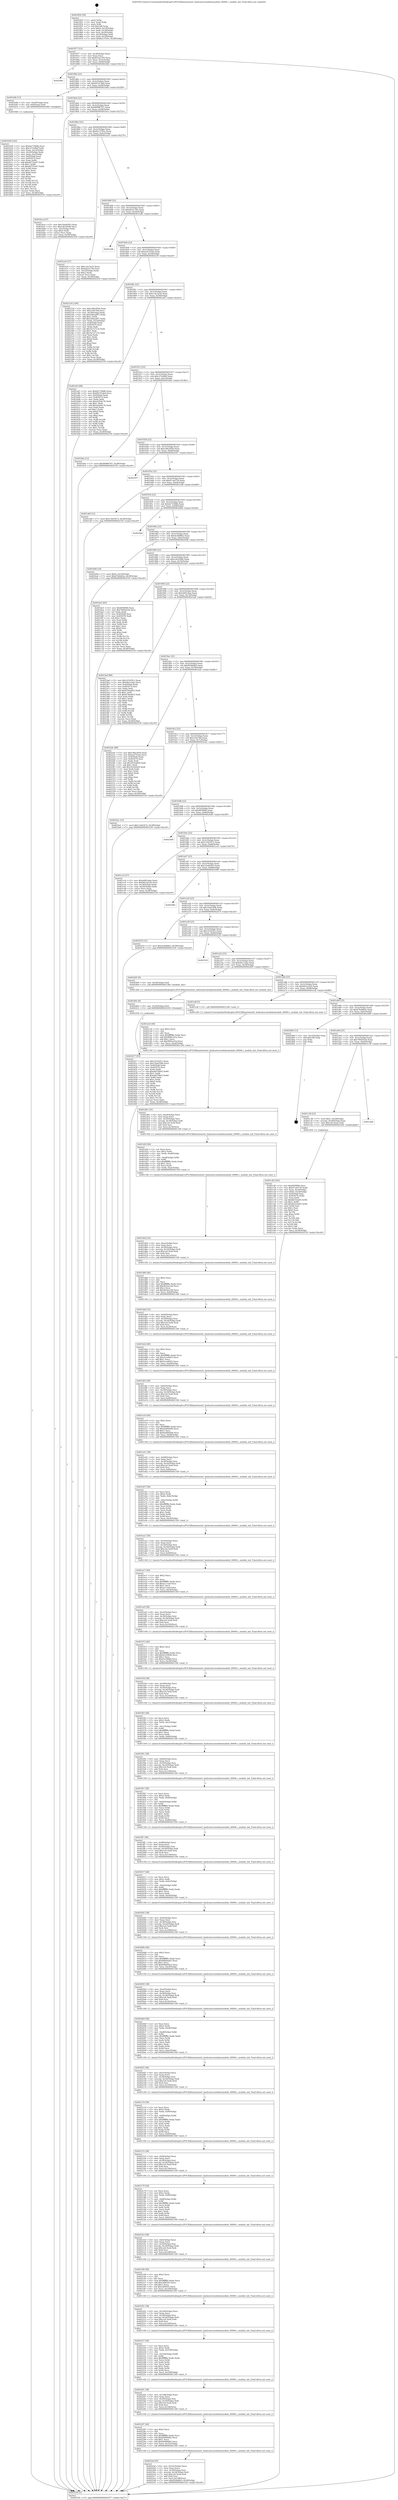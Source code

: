 digraph "0x401850" {
  label = "0x401850 (/mnt/c/Users/mathe/Desktop/tcc/POCII/binaries/extr_hashcatsrcmodulesmodule_00000.c_module_init_Final-ollvm.out::main(0))"
  labelloc = "t"
  node[shape=record]

  Entry [label="",width=0.3,height=0.3,shape=circle,fillcolor=black,style=filled]
  "0x401877" [label="{
     0x401877 [23]\l
     | [instrs]\l
     &nbsp;&nbsp;0x401877 \<+3\>: mov -0x38(%rbp),%eax\l
     &nbsp;&nbsp;0x40187a \<+2\>: mov %eax,%ecx\l
     &nbsp;&nbsp;0x40187c \<+6\>: sub $0x816a5330,%ecx\l
     &nbsp;&nbsp;0x401882 \<+3\>: mov %eax,-0x3c(%rbp)\l
     &nbsp;&nbsp;0x401885 \<+3\>: mov %ecx,-0x40(%rbp)\l
     &nbsp;&nbsp;0x401888 \<+6\>: je 000000000040248c \<main+0xc3c\>\l
  }"]
  "0x40248c" [label="{
     0x40248c\l
  }", style=dashed]
  "0x40188e" [label="{
     0x40188e [22]\l
     | [instrs]\l
     &nbsp;&nbsp;0x40188e \<+5\>: jmp 0000000000401893 \<main+0x43\>\l
     &nbsp;&nbsp;0x401893 \<+3\>: mov -0x3c(%rbp),%eax\l
     &nbsp;&nbsp;0x401896 \<+5\>: sub $0x84197abd,%eax\l
     &nbsp;&nbsp;0x40189b \<+3\>: mov %eax,-0x44(%rbp)\l
     &nbsp;&nbsp;0x40189e \<+6\>: je 0000000000401b4b \<main+0x2fb\>\l
  }"]
  Exit [label="",width=0.3,height=0.3,shape=circle,fillcolor=black,style=filled,peripheries=2]
  "0x401b4b" [label="{
     0x401b4b [13]\l
     | [instrs]\l
     &nbsp;&nbsp;0x401b4b \<+4\>: mov -0x20(%rbp),%rax\l
     &nbsp;&nbsp;0x401b4f \<+4\>: mov 0x8(%rax),%rdi\l
     &nbsp;&nbsp;0x401b53 \<+5\>: call 0000000000401060 \<atoi@plt\>\l
     | [calls]\l
     &nbsp;&nbsp;0x401060 \{1\} (unknown)\l
  }"]
  "0x4018a4" [label="{
     0x4018a4 [22]\l
     | [instrs]\l
     &nbsp;&nbsp;0x4018a4 \<+5\>: jmp 00000000004018a9 \<main+0x59\>\l
     &nbsp;&nbsp;0x4018a9 \<+3\>: mov -0x3c(%rbp),%eax\l
     &nbsp;&nbsp;0x4018ac \<+5\>: sub $0x89986707,%eax\l
     &nbsp;&nbsp;0x4018b1 \<+3\>: mov %eax,-0x48(%rbp)\l
     &nbsp;&nbsp;0x4018b4 \<+6\>: je 0000000000401bca \<main+0x37a\>\l
  }"]
  "0x402417" [label="{
     0x402417 [93]\l
     | [instrs]\l
     &nbsp;&nbsp;0x402417 \<+5\>: mov $0x32543f1c,%eax\l
     &nbsp;&nbsp;0x40241c \<+5\>: mov $0x14ad358b,%ecx\l
     &nbsp;&nbsp;0x402421 \<+7\>: mov 0x4050a8,%edx\l
     &nbsp;&nbsp;0x402428 \<+7\>: mov 0x405070,%esi\l
     &nbsp;&nbsp;0x40242f \<+3\>: mov %edx,%r8d\l
     &nbsp;&nbsp;0x402432 \<+7\>: sub $0xa6070b93,%r8d\l
     &nbsp;&nbsp;0x402439 \<+4\>: sub $0x1,%r8d\l
     &nbsp;&nbsp;0x40243d \<+7\>: add $0xa6070b93,%r8d\l
     &nbsp;&nbsp;0x402444 \<+4\>: imul %r8d,%edx\l
     &nbsp;&nbsp;0x402448 \<+3\>: and $0x1,%edx\l
     &nbsp;&nbsp;0x40244b \<+3\>: cmp $0x0,%edx\l
     &nbsp;&nbsp;0x40244e \<+4\>: sete %r9b\l
     &nbsp;&nbsp;0x402452 \<+3\>: cmp $0xa,%esi\l
     &nbsp;&nbsp;0x402455 \<+4\>: setl %r10b\l
     &nbsp;&nbsp;0x402459 \<+3\>: mov %r9b,%r11b\l
     &nbsp;&nbsp;0x40245c \<+3\>: and %r10b,%r11b\l
     &nbsp;&nbsp;0x40245f \<+3\>: xor %r10b,%r9b\l
     &nbsp;&nbsp;0x402462 \<+3\>: or %r9b,%r11b\l
     &nbsp;&nbsp;0x402465 \<+4\>: test $0x1,%r11b\l
     &nbsp;&nbsp;0x402469 \<+3\>: cmovne %ecx,%eax\l
     &nbsp;&nbsp;0x40246c \<+3\>: mov %eax,-0x38(%rbp)\l
     &nbsp;&nbsp;0x40246f \<+5\>: jmp 0000000000402539 \<main+0xce9\>\l
  }"]
  "0x401bca" [label="{
     0x401bca [27]\l
     | [instrs]\l
     &nbsp;&nbsp;0x401bca \<+5\>: mov $0x14a4d563,%eax\l
     &nbsp;&nbsp;0x401bcf \<+5\>: mov $0xe3b32046,%ecx\l
     &nbsp;&nbsp;0x401bd4 \<+3\>: mov -0xc(%rbp),%edx\l
     &nbsp;&nbsp;0x401bd7 \<+3\>: cmp $0x0,%edx\l
     &nbsp;&nbsp;0x401bda \<+3\>: cmove %ecx,%eax\l
     &nbsp;&nbsp;0x401bdd \<+3\>: mov %eax,-0x38(%rbp)\l
     &nbsp;&nbsp;0x401be0 \<+5\>: jmp 0000000000402539 \<main+0xce9\>\l
  }"]
  "0x4018ba" [label="{
     0x4018ba [22]\l
     | [instrs]\l
     &nbsp;&nbsp;0x4018ba \<+5\>: jmp 00000000004018bf \<main+0x6f\>\l
     &nbsp;&nbsp;0x4018bf \<+3\>: mov -0x3c(%rbp),%eax\l
     &nbsp;&nbsp;0x4018c2 \<+5\>: sub $0x8a13765c,%eax\l
     &nbsp;&nbsp;0x4018c7 \<+3\>: mov %eax,-0x4c(%rbp)\l
     &nbsp;&nbsp;0x4018ca \<+6\>: je 0000000000401ac0 \<main+0x270\>\l
  }"]
  "0x40240e" [label="{
     0x40240e [9]\l
     | [instrs]\l
     &nbsp;&nbsp;0x40240e \<+4\>: mov -0x30(%rbp),%rdi\l
     &nbsp;&nbsp;0x402412 \<+5\>: call 0000000000401030 \<free@plt\>\l
     | [calls]\l
     &nbsp;&nbsp;0x401030 \{1\} (unknown)\l
  }"]
  "0x401ac0" [label="{
     0x401ac0 [27]\l
     | [instrs]\l
     &nbsp;&nbsp;0x401ac0 \<+5\>: mov $0xc1dc3a16,%eax\l
     &nbsp;&nbsp;0x401ac5 \<+5\>: mov $0xa822c70e,%ecx\l
     &nbsp;&nbsp;0x401aca \<+3\>: mov -0x10(%rbp),%edx\l
     &nbsp;&nbsp;0x401acd \<+3\>: cmp $0x2,%edx\l
     &nbsp;&nbsp;0x401ad0 \<+3\>: cmovne %ecx,%eax\l
     &nbsp;&nbsp;0x401ad3 \<+3\>: mov %eax,-0x38(%rbp)\l
     &nbsp;&nbsp;0x401ad6 \<+5\>: jmp 0000000000402539 \<main+0xce9\>\l
  }"]
  "0x4018d0" [label="{
     0x4018d0 [22]\l
     | [instrs]\l
     &nbsp;&nbsp;0x4018d0 \<+5\>: jmp 00000000004018d5 \<main+0x85\>\l
     &nbsp;&nbsp;0x4018d5 \<+3\>: mov -0x3c(%rbp),%eax\l
     &nbsp;&nbsp;0x4018d8 \<+5\>: sub $0xa822c70e,%eax\l
     &nbsp;&nbsp;0x4018dd \<+3\>: mov %eax,-0x50(%rbp)\l
     &nbsp;&nbsp;0x4018e0 \<+6\>: je 0000000000401adb \<main+0x28b\>\l
  }"]
  "0x402539" [label="{
     0x402539 [5]\l
     | [instrs]\l
     &nbsp;&nbsp;0x402539 \<+5\>: jmp 0000000000401877 \<main+0x27\>\l
  }"]
  "0x401850" [label="{
     0x401850 [39]\l
     | [instrs]\l
     &nbsp;&nbsp;0x401850 \<+1\>: push %rbp\l
     &nbsp;&nbsp;0x401851 \<+3\>: mov %rsp,%rbp\l
     &nbsp;&nbsp;0x401854 \<+1\>: push %rbx\l
     &nbsp;&nbsp;0x401855 \<+7\>: sub $0x108,%rsp\l
     &nbsp;&nbsp;0x40185c \<+7\>: movl $0x0,-0x14(%rbp)\l
     &nbsp;&nbsp;0x401863 \<+3\>: mov %edi,-0x18(%rbp)\l
     &nbsp;&nbsp;0x401866 \<+4\>: mov %rsi,-0x20(%rbp)\l
     &nbsp;&nbsp;0x40186a \<+3\>: mov -0x18(%rbp),%edi\l
     &nbsp;&nbsp;0x40186d \<+3\>: mov %edi,-0x10(%rbp)\l
     &nbsp;&nbsp;0x401870 \<+7\>: movl $0x8a13765c,-0x38(%rbp)\l
  }"]
  "0x4022af" [label="{
     0x4022af [45]\l
     | [instrs]\l
     &nbsp;&nbsp;0x4022af \<+6\>: mov -0x10c(%rbp),%ecx\l
     &nbsp;&nbsp;0x4022b5 \<+3\>: imul %eax,%ecx\l
     &nbsp;&nbsp;0x4022b8 \<+4\>: mov -0x30(%rbp),%rsi\l
     &nbsp;&nbsp;0x4022bc \<+4\>: movslq -0x34(%rbp),%rdi\l
     &nbsp;&nbsp;0x4022c0 \<+7\>: imul $0x1e0,%rdi,%rdi\l
     &nbsp;&nbsp;0x4022c7 \<+3\>: add %rdi,%rsi\l
     &nbsp;&nbsp;0x4022ca \<+6\>: mov %ecx,0x1d8(%rsi)\l
     &nbsp;&nbsp;0x4022d0 \<+7\>: movl $0xf028dd63,-0x38(%rbp)\l
     &nbsp;&nbsp;0x4022d7 \<+5\>: jmp 0000000000402539 \<main+0xce9\>\l
  }"]
  "0x401adb" [label="{
     0x401adb\l
  }", style=dashed]
  "0x4018e6" [label="{
     0x4018e6 [22]\l
     | [instrs]\l
     &nbsp;&nbsp;0x4018e6 \<+5\>: jmp 00000000004018eb \<main+0x9b\>\l
     &nbsp;&nbsp;0x4018eb \<+3\>: mov -0x3c(%rbp),%eax\l
     &nbsp;&nbsp;0x4018ee \<+5\>: sub $0xacd743ae,%eax\l
     &nbsp;&nbsp;0x4018f3 \<+3\>: mov %eax,-0x54(%rbp)\l
     &nbsp;&nbsp;0x4018f6 \<+6\>: je 0000000000402334 \<main+0xae4\>\l
  }"]
  "0x402287" [label="{
     0x402287 [40]\l
     | [instrs]\l
     &nbsp;&nbsp;0x402287 \<+5\>: mov $0x2,%ecx\l
     &nbsp;&nbsp;0x40228c \<+1\>: cltd\l
     &nbsp;&nbsp;0x40228d \<+2\>: idiv %ecx\l
     &nbsp;&nbsp;0x40228f \<+6\>: imul $0xfffffffe,%edx,%ecx\l
     &nbsp;&nbsp;0x402295 \<+6\>: sub $0x60489d82,%ecx\l
     &nbsp;&nbsp;0x40229b \<+3\>: add $0x1,%ecx\l
     &nbsp;&nbsp;0x40229e \<+6\>: add $0x60489d82,%ecx\l
     &nbsp;&nbsp;0x4022a4 \<+6\>: mov %ecx,-0x10c(%rbp)\l
     &nbsp;&nbsp;0x4022aa \<+5\>: call 0000000000401160 \<next_i\>\l
     | [calls]\l
     &nbsp;&nbsp;0x401160 \{1\} (/mnt/c/Users/mathe/Desktop/tcc/POCII/binaries/extr_hashcatsrcmodulesmodule_00000.c_module_init_Final-ollvm.out::next_i)\l
  }"]
  "0x402334" [label="{
     0x402334 [109]\l
     | [instrs]\l
     &nbsp;&nbsp;0x402334 \<+5\>: mov $0xc48a305b,%eax\l
     &nbsp;&nbsp;0x402339 \<+5\>: mov $0x1e9e78d,%ecx\l
     &nbsp;&nbsp;0x40233e \<+3\>: mov -0x34(%rbp),%edx\l
     &nbsp;&nbsp;0x402341 \<+6\>: sub $0x246aad07,%edx\l
     &nbsp;&nbsp;0x402347 \<+3\>: add $0x1,%edx\l
     &nbsp;&nbsp;0x40234a \<+6\>: add $0x246aad07,%edx\l
     &nbsp;&nbsp;0x402350 \<+3\>: mov %edx,-0x34(%rbp)\l
     &nbsp;&nbsp;0x402353 \<+7\>: mov 0x4050a8,%edx\l
     &nbsp;&nbsp;0x40235a \<+7\>: mov 0x405070,%esi\l
     &nbsp;&nbsp;0x402361 \<+2\>: mov %edx,%edi\l
     &nbsp;&nbsp;0x402363 \<+6\>: sub $0x5a7a7132,%edi\l
     &nbsp;&nbsp;0x402369 \<+3\>: sub $0x1,%edi\l
     &nbsp;&nbsp;0x40236c \<+6\>: add $0x5a7a7132,%edi\l
     &nbsp;&nbsp;0x402372 \<+3\>: imul %edi,%edx\l
     &nbsp;&nbsp;0x402375 \<+3\>: and $0x1,%edx\l
     &nbsp;&nbsp;0x402378 \<+3\>: cmp $0x0,%edx\l
     &nbsp;&nbsp;0x40237b \<+4\>: sete %r8b\l
     &nbsp;&nbsp;0x40237f \<+3\>: cmp $0xa,%esi\l
     &nbsp;&nbsp;0x402382 \<+4\>: setl %r9b\l
     &nbsp;&nbsp;0x402386 \<+3\>: mov %r8b,%r10b\l
     &nbsp;&nbsp;0x402389 \<+3\>: and %r9b,%r10b\l
     &nbsp;&nbsp;0x40238c \<+3\>: xor %r9b,%r8b\l
     &nbsp;&nbsp;0x40238f \<+3\>: or %r8b,%r10b\l
     &nbsp;&nbsp;0x402392 \<+4\>: test $0x1,%r10b\l
     &nbsp;&nbsp;0x402396 \<+3\>: cmovne %ecx,%eax\l
     &nbsp;&nbsp;0x402399 \<+3\>: mov %eax,-0x38(%rbp)\l
     &nbsp;&nbsp;0x40239c \<+5\>: jmp 0000000000402539 \<main+0xce9\>\l
  }"]
  "0x4018fc" [label="{
     0x4018fc [22]\l
     | [instrs]\l
     &nbsp;&nbsp;0x4018fc \<+5\>: jmp 0000000000401901 \<main+0xb1\>\l
     &nbsp;&nbsp;0x401901 \<+3\>: mov -0x3c(%rbp),%eax\l
     &nbsp;&nbsp;0x401904 \<+5\>: sub $0xc1dc3a16,%eax\l
     &nbsp;&nbsp;0x401909 \<+3\>: mov %eax,-0x58(%rbp)\l
     &nbsp;&nbsp;0x40190c \<+6\>: je 0000000000401af3 \<main+0x2a3\>\l
  }"]
  "0x402261" [label="{
     0x402261 [38]\l
     | [instrs]\l
     &nbsp;&nbsp;0x402261 \<+6\>: mov -0x108(%rbp),%ecx\l
     &nbsp;&nbsp;0x402267 \<+3\>: imul %eax,%ecx\l
     &nbsp;&nbsp;0x40226a \<+4\>: mov -0x30(%rbp),%rsi\l
     &nbsp;&nbsp;0x40226e \<+4\>: movslq -0x34(%rbp),%rdi\l
     &nbsp;&nbsp;0x402272 \<+7\>: imul $0x1e0,%rdi,%rdi\l
     &nbsp;&nbsp;0x402279 \<+3\>: add %rdi,%rsi\l
     &nbsp;&nbsp;0x40227c \<+6\>: mov %ecx,0x1d4(%rsi)\l
     &nbsp;&nbsp;0x402282 \<+5\>: call 0000000000401160 \<next_i\>\l
     | [calls]\l
     &nbsp;&nbsp;0x401160 \{1\} (/mnt/c/Users/mathe/Desktop/tcc/POCII/binaries/extr_hashcatsrcmodulesmodule_00000.c_module_init_Final-ollvm.out::next_i)\l
  }"]
  "0x401af3" [label="{
     0x401af3 [88]\l
     | [instrs]\l
     &nbsp;&nbsp;0x401af3 \<+5\>: mov $0xda719ddb,%eax\l
     &nbsp;&nbsp;0x401af8 \<+5\>: mov $0x84197abd,%ecx\l
     &nbsp;&nbsp;0x401afd \<+7\>: mov 0x4050a8,%edx\l
     &nbsp;&nbsp;0x401b04 \<+7\>: mov 0x405070,%esi\l
     &nbsp;&nbsp;0x401b0b \<+2\>: mov %edx,%edi\l
     &nbsp;&nbsp;0x401b0d \<+6\>: sub $0xe02b4c7b,%edi\l
     &nbsp;&nbsp;0x401b13 \<+3\>: sub $0x1,%edi\l
     &nbsp;&nbsp;0x401b16 \<+6\>: add $0xe02b4c7b,%edi\l
     &nbsp;&nbsp;0x401b1c \<+3\>: imul %edi,%edx\l
     &nbsp;&nbsp;0x401b1f \<+3\>: and $0x1,%edx\l
     &nbsp;&nbsp;0x401b22 \<+3\>: cmp $0x0,%edx\l
     &nbsp;&nbsp;0x401b25 \<+4\>: sete %r8b\l
     &nbsp;&nbsp;0x401b29 \<+3\>: cmp $0xa,%esi\l
     &nbsp;&nbsp;0x401b2c \<+4\>: setl %r9b\l
     &nbsp;&nbsp;0x401b30 \<+3\>: mov %r8b,%r10b\l
     &nbsp;&nbsp;0x401b33 \<+3\>: and %r9b,%r10b\l
     &nbsp;&nbsp;0x401b36 \<+3\>: xor %r9b,%r8b\l
     &nbsp;&nbsp;0x401b39 \<+3\>: or %r8b,%r10b\l
     &nbsp;&nbsp;0x401b3c \<+4\>: test $0x1,%r10b\l
     &nbsp;&nbsp;0x401b40 \<+3\>: cmovne %ecx,%eax\l
     &nbsp;&nbsp;0x401b43 \<+3\>: mov %eax,-0x38(%rbp)\l
     &nbsp;&nbsp;0x401b46 \<+5\>: jmp 0000000000402539 \<main+0xce9\>\l
  }"]
  "0x401912" [label="{
     0x401912 [22]\l
     | [instrs]\l
     &nbsp;&nbsp;0x401912 \<+5\>: jmp 0000000000401917 \<main+0xc7\>\l
     &nbsp;&nbsp;0x401917 \<+3\>: mov -0x3c(%rbp),%eax\l
     &nbsp;&nbsp;0x40191a \<+5\>: sub $0xc27e08ef,%eax\l
     &nbsp;&nbsp;0x40191f \<+3\>: mov %eax,-0x5c(%rbp)\l
     &nbsp;&nbsp;0x401922 \<+6\>: je 0000000000401bbe \<main+0x36e\>\l
  }"]
  "0x401b58" [label="{
     0x401b58 [102]\l
     | [instrs]\l
     &nbsp;&nbsp;0x401b58 \<+5\>: mov $0xda719ddb,%ecx\l
     &nbsp;&nbsp;0x401b5d \<+5\>: mov $0xc27e08ef,%edx\l
     &nbsp;&nbsp;0x401b62 \<+3\>: mov %eax,-0x24(%rbp)\l
     &nbsp;&nbsp;0x401b65 \<+3\>: mov -0x24(%rbp),%eax\l
     &nbsp;&nbsp;0x401b68 \<+3\>: mov %eax,-0xc(%rbp)\l
     &nbsp;&nbsp;0x401b6b \<+7\>: mov 0x4050a8,%eax\l
     &nbsp;&nbsp;0x401b72 \<+7\>: mov 0x405070,%esi\l
     &nbsp;&nbsp;0x401b79 \<+3\>: mov %eax,%r8d\l
     &nbsp;&nbsp;0x401b7c \<+7\>: add $0xdd752e67,%r8d\l
     &nbsp;&nbsp;0x401b83 \<+4\>: sub $0x1,%r8d\l
     &nbsp;&nbsp;0x401b87 \<+7\>: sub $0xdd752e67,%r8d\l
     &nbsp;&nbsp;0x401b8e \<+4\>: imul %r8d,%eax\l
     &nbsp;&nbsp;0x401b92 \<+3\>: and $0x1,%eax\l
     &nbsp;&nbsp;0x401b95 \<+3\>: cmp $0x0,%eax\l
     &nbsp;&nbsp;0x401b98 \<+4\>: sete %r9b\l
     &nbsp;&nbsp;0x401b9c \<+3\>: cmp $0xa,%esi\l
     &nbsp;&nbsp;0x401b9f \<+4\>: setl %r10b\l
     &nbsp;&nbsp;0x401ba3 \<+3\>: mov %r9b,%r11b\l
     &nbsp;&nbsp;0x401ba6 \<+3\>: and %r10b,%r11b\l
     &nbsp;&nbsp;0x401ba9 \<+3\>: xor %r10b,%r9b\l
     &nbsp;&nbsp;0x401bac \<+3\>: or %r9b,%r11b\l
     &nbsp;&nbsp;0x401baf \<+4\>: test $0x1,%r11b\l
     &nbsp;&nbsp;0x401bb3 \<+3\>: cmovne %edx,%ecx\l
     &nbsp;&nbsp;0x401bb6 \<+3\>: mov %ecx,-0x38(%rbp)\l
     &nbsp;&nbsp;0x401bb9 \<+5\>: jmp 0000000000402539 \<main+0xce9\>\l
  }"]
  "0x402227" [label="{
     0x402227 [58]\l
     | [instrs]\l
     &nbsp;&nbsp;0x402227 \<+2\>: xor %ecx,%ecx\l
     &nbsp;&nbsp;0x402229 \<+5\>: mov $0x2,%edx\l
     &nbsp;&nbsp;0x40222e \<+6\>: mov %edx,-0x104(%rbp)\l
     &nbsp;&nbsp;0x402234 \<+1\>: cltd\l
     &nbsp;&nbsp;0x402235 \<+7\>: mov -0x104(%rbp),%r8d\l
     &nbsp;&nbsp;0x40223c \<+3\>: idiv %r8d\l
     &nbsp;&nbsp;0x40223f \<+6\>: imul $0xfffffffe,%edx,%edx\l
     &nbsp;&nbsp;0x402245 \<+3\>: mov %ecx,%r9d\l
     &nbsp;&nbsp;0x402248 \<+3\>: sub %edx,%r9d\l
     &nbsp;&nbsp;0x40224b \<+2\>: mov %ecx,%edx\l
     &nbsp;&nbsp;0x40224d \<+3\>: sub $0x1,%edx\l
     &nbsp;&nbsp;0x402250 \<+3\>: add %edx,%r9d\l
     &nbsp;&nbsp;0x402253 \<+3\>: sub %r9d,%ecx\l
     &nbsp;&nbsp;0x402256 \<+6\>: mov %ecx,-0x108(%rbp)\l
     &nbsp;&nbsp;0x40225c \<+5\>: call 0000000000401160 \<next_i\>\l
     | [calls]\l
     &nbsp;&nbsp;0x401160 \{1\} (/mnt/c/Users/mathe/Desktop/tcc/POCII/binaries/extr_hashcatsrcmodulesmodule_00000.c_module_init_Final-ollvm.out::next_i)\l
  }"]
  "0x401bbe" [label="{
     0x401bbe [12]\l
     | [instrs]\l
     &nbsp;&nbsp;0x401bbe \<+7\>: movl $0x89986707,-0x38(%rbp)\l
     &nbsp;&nbsp;0x401bc5 \<+5\>: jmp 0000000000402539 \<main+0xce9\>\l
  }"]
  "0x401928" [label="{
     0x401928 [22]\l
     | [instrs]\l
     &nbsp;&nbsp;0x401928 \<+5\>: jmp 000000000040192d \<main+0xdd\>\l
     &nbsp;&nbsp;0x40192d \<+3\>: mov -0x3c(%rbp),%eax\l
     &nbsp;&nbsp;0x401930 \<+5\>: sub $0xc48a305b,%eax\l
     &nbsp;&nbsp;0x401935 \<+3\>: mov %eax,-0x60(%rbp)\l
     &nbsp;&nbsp;0x401938 \<+6\>: je 0000000000402507 \<main+0xcb7\>\l
  }"]
  "0x402201" [label="{
     0x402201 [38]\l
     | [instrs]\l
     &nbsp;&nbsp;0x402201 \<+6\>: mov -0x100(%rbp),%ecx\l
     &nbsp;&nbsp;0x402207 \<+3\>: imul %eax,%ecx\l
     &nbsp;&nbsp;0x40220a \<+4\>: mov -0x30(%rbp),%rsi\l
     &nbsp;&nbsp;0x40220e \<+4\>: movslq -0x34(%rbp),%rdi\l
     &nbsp;&nbsp;0x402212 \<+7\>: imul $0x1e0,%rdi,%rdi\l
     &nbsp;&nbsp;0x402219 \<+3\>: add %rdi,%rsi\l
     &nbsp;&nbsp;0x40221c \<+6\>: mov %ecx,0x1d0(%rsi)\l
     &nbsp;&nbsp;0x402222 \<+5\>: call 0000000000401160 \<next_i\>\l
     | [calls]\l
     &nbsp;&nbsp;0x401160 \{1\} (/mnt/c/Users/mathe/Desktop/tcc/POCII/binaries/extr_hashcatsrcmodulesmodule_00000.c_module_init_Final-ollvm.out::next_i)\l
  }"]
  "0x402507" [label="{
     0x402507\l
  }", style=dashed]
  "0x40193e" [label="{
     0x40193e [22]\l
     | [instrs]\l
     &nbsp;&nbsp;0x40193e \<+5\>: jmp 0000000000401943 \<main+0xf3\>\l
     &nbsp;&nbsp;0x401943 \<+3\>: mov -0x3c(%rbp),%eax\l
     &nbsp;&nbsp;0x401946 \<+5\>: sub $0xd7ca0730,%eax\l
     &nbsp;&nbsp;0x40194b \<+3\>: mov %eax,-0x64(%rbp)\l
     &nbsp;&nbsp;0x40194e \<+6\>: je 0000000000401cb8 \<main+0x468\>\l
  }"]
  "0x4021d9" [label="{
     0x4021d9 [40]\l
     | [instrs]\l
     &nbsp;&nbsp;0x4021d9 \<+5\>: mov $0x2,%ecx\l
     &nbsp;&nbsp;0x4021de \<+1\>: cltd\l
     &nbsp;&nbsp;0x4021df \<+2\>: idiv %ecx\l
     &nbsp;&nbsp;0x4021e1 \<+6\>: imul $0xfffffffe,%edx,%ecx\l
     &nbsp;&nbsp;0x4021e7 \<+6\>: add $0xcd06593,%ecx\l
     &nbsp;&nbsp;0x4021ed \<+3\>: add $0x1,%ecx\l
     &nbsp;&nbsp;0x4021f0 \<+6\>: sub $0xcd06593,%ecx\l
     &nbsp;&nbsp;0x4021f6 \<+6\>: mov %ecx,-0x100(%rbp)\l
     &nbsp;&nbsp;0x4021fc \<+5\>: call 0000000000401160 \<next_i\>\l
     | [calls]\l
     &nbsp;&nbsp;0x401160 \{1\} (/mnt/c/Users/mathe/Desktop/tcc/POCII/binaries/extr_hashcatsrcmodulesmodule_00000.c_module_init_Final-ollvm.out::next_i)\l
  }"]
  "0x401cb8" [label="{
     0x401cb8 [12]\l
     | [instrs]\l
     &nbsp;&nbsp;0x401cb8 \<+7\>: movl $0x13e63472,-0x38(%rbp)\l
     &nbsp;&nbsp;0x401cbf \<+5\>: jmp 0000000000402539 \<main+0xce9\>\l
  }"]
  "0x401954" [label="{
     0x401954 [22]\l
     | [instrs]\l
     &nbsp;&nbsp;0x401954 \<+5\>: jmp 0000000000401959 \<main+0x109\>\l
     &nbsp;&nbsp;0x401959 \<+3\>: mov -0x3c(%rbp),%eax\l
     &nbsp;&nbsp;0x40195c \<+5\>: sub $0xda719ddb,%eax\l
     &nbsp;&nbsp;0x401961 \<+3\>: mov %eax,-0x68(%rbp)\l
     &nbsp;&nbsp;0x401964 \<+6\>: je 00000000004024bd \<main+0xc6d\>\l
  }"]
  "0x4021b3" [label="{
     0x4021b3 [38]\l
     | [instrs]\l
     &nbsp;&nbsp;0x4021b3 \<+6\>: mov -0xfc(%rbp),%ecx\l
     &nbsp;&nbsp;0x4021b9 \<+3\>: imul %eax,%ecx\l
     &nbsp;&nbsp;0x4021bc \<+4\>: mov -0x30(%rbp),%rsi\l
     &nbsp;&nbsp;0x4021c0 \<+4\>: movslq -0x34(%rbp),%rdi\l
     &nbsp;&nbsp;0x4021c4 \<+7\>: imul $0x1e0,%rdi,%rdi\l
     &nbsp;&nbsp;0x4021cb \<+3\>: add %rdi,%rsi\l
     &nbsp;&nbsp;0x4021ce \<+6\>: mov %ecx,0x198(%rsi)\l
     &nbsp;&nbsp;0x4021d4 \<+5\>: call 0000000000401160 \<next_i\>\l
     | [calls]\l
     &nbsp;&nbsp;0x401160 \{1\} (/mnt/c/Users/mathe/Desktop/tcc/POCII/binaries/extr_hashcatsrcmodulesmodule_00000.c_module_init_Final-ollvm.out::next_i)\l
  }"]
  "0x4024bd" [label="{
     0x4024bd\l
  }", style=dashed]
  "0x40196a" [label="{
     0x40196a [22]\l
     | [instrs]\l
     &nbsp;&nbsp;0x40196a \<+5\>: jmp 000000000040196f \<main+0x11f\>\l
     &nbsp;&nbsp;0x40196f \<+3\>: mov -0x3c(%rbp),%eax\l
     &nbsp;&nbsp;0x401972 \<+5\>: sub $0xdc4d68b3,%eax\l
     &nbsp;&nbsp;0x401977 \<+3\>: mov %eax,-0x6c(%rbp)\l
     &nbsp;&nbsp;0x40197a \<+6\>: je 000000000040249d \<main+0xc4d\>\l
  }"]
  "0x402179" [label="{
     0x402179 [58]\l
     | [instrs]\l
     &nbsp;&nbsp;0x402179 \<+2\>: xor %ecx,%ecx\l
     &nbsp;&nbsp;0x40217b \<+5\>: mov $0x2,%edx\l
     &nbsp;&nbsp;0x402180 \<+6\>: mov %edx,-0xf8(%rbp)\l
     &nbsp;&nbsp;0x402186 \<+1\>: cltd\l
     &nbsp;&nbsp;0x402187 \<+7\>: mov -0xf8(%rbp),%r8d\l
     &nbsp;&nbsp;0x40218e \<+3\>: idiv %r8d\l
     &nbsp;&nbsp;0x402191 \<+6\>: imul $0xfffffffe,%edx,%edx\l
     &nbsp;&nbsp;0x402197 \<+3\>: mov %ecx,%r9d\l
     &nbsp;&nbsp;0x40219a \<+3\>: sub %edx,%r9d\l
     &nbsp;&nbsp;0x40219d \<+2\>: mov %ecx,%edx\l
     &nbsp;&nbsp;0x40219f \<+3\>: sub $0x1,%edx\l
     &nbsp;&nbsp;0x4021a2 \<+3\>: add %edx,%r9d\l
     &nbsp;&nbsp;0x4021a5 \<+3\>: sub %r9d,%ecx\l
     &nbsp;&nbsp;0x4021a8 \<+6\>: mov %ecx,-0xfc(%rbp)\l
     &nbsp;&nbsp;0x4021ae \<+5\>: call 0000000000401160 \<next_i\>\l
     | [calls]\l
     &nbsp;&nbsp;0x401160 \{1\} (/mnt/c/Users/mathe/Desktop/tcc/POCII/binaries/extr_hashcatsrcmodulesmodule_00000.c_module_init_Final-ollvm.out::next_i)\l
  }"]
  "0x40249d" [label="{
     0x40249d [19]\l
     | [instrs]\l
     &nbsp;&nbsp;0x40249d \<+7\>: movl $0x0,-0x14(%rbp)\l
     &nbsp;&nbsp;0x4024a4 \<+7\>: movl $0x67b4db5a,-0x38(%rbp)\l
     &nbsp;&nbsp;0x4024ab \<+5\>: jmp 0000000000402539 \<main+0xce9\>\l
  }"]
  "0x401980" [label="{
     0x401980 [22]\l
     | [instrs]\l
     &nbsp;&nbsp;0x401980 \<+5\>: jmp 0000000000401985 \<main+0x135\>\l
     &nbsp;&nbsp;0x401985 \<+3\>: mov -0x3c(%rbp),%eax\l
     &nbsp;&nbsp;0x401988 \<+5\>: sub $0xe3b32046,%eax\l
     &nbsp;&nbsp;0x40198d \<+3\>: mov %eax,-0x70(%rbp)\l
     &nbsp;&nbsp;0x401990 \<+6\>: je 0000000000401be5 \<main+0x395\>\l
  }"]
  "0x402153" [label="{
     0x402153 [38]\l
     | [instrs]\l
     &nbsp;&nbsp;0x402153 \<+6\>: mov -0xf4(%rbp),%ecx\l
     &nbsp;&nbsp;0x402159 \<+3\>: imul %eax,%ecx\l
     &nbsp;&nbsp;0x40215c \<+4\>: mov -0x30(%rbp),%rsi\l
     &nbsp;&nbsp;0x402160 \<+4\>: movslq -0x34(%rbp),%rdi\l
     &nbsp;&nbsp;0x402164 \<+7\>: imul $0x1e0,%rdi,%rdi\l
     &nbsp;&nbsp;0x40216b \<+3\>: add %rdi,%rsi\l
     &nbsp;&nbsp;0x40216e \<+6\>: mov %ecx,0x194(%rsi)\l
     &nbsp;&nbsp;0x402174 \<+5\>: call 0000000000401160 \<next_i\>\l
     | [calls]\l
     &nbsp;&nbsp;0x401160 \{1\} (/mnt/c/Users/mathe/Desktop/tcc/POCII/binaries/extr_hashcatsrcmodulesmodule_00000.c_module_init_Final-ollvm.out::next_i)\l
  }"]
  "0x401be5" [label="{
     0x401be5 [83]\l
     | [instrs]\l
     &nbsp;&nbsp;0x401be5 \<+5\>: mov $0x895f990,%eax\l
     &nbsp;&nbsp;0x401bea \<+5\>: mov $0x7992b52b,%ecx\l
     &nbsp;&nbsp;0x401bef \<+2\>: xor %edx,%edx\l
     &nbsp;&nbsp;0x401bf1 \<+7\>: mov 0x4050a8,%esi\l
     &nbsp;&nbsp;0x401bf8 \<+7\>: mov 0x405070,%edi\l
     &nbsp;&nbsp;0x401bff \<+3\>: sub $0x1,%edx\l
     &nbsp;&nbsp;0x401c02 \<+3\>: mov %esi,%r8d\l
     &nbsp;&nbsp;0x401c05 \<+3\>: add %edx,%r8d\l
     &nbsp;&nbsp;0x401c08 \<+4\>: imul %r8d,%esi\l
     &nbsp;&nbsp;0x401c0c \<+3\>: and $0x1,%esi\l
     &nbsp;&nbsp;0x401c0f \<+3\>: cmp $0x0,%esi\l
     &nbsp;&nbsp;0x401c12 \<+4\>: sete %r9b\l
     &nbsp;&nbsp;0x401c16 \<+3\>: cmp $0xa,%edi\l
     &nbsp;&nbsp;0x401c19 \<+4\>: setl %r10b\l
     &nbsp;&nbsp;0x401c1d \<+3\>: mov %r9b,%r11b\l
     &nbsp;&nbsp;0x401c20 \<+3\>: and %r10b,%r11b\l
     &nbsp;&nbsp;0x401c23 \<+3\>: xor %r10b,%r9b\l
     &nbsp;&nbsp;0x401c26 \<+3\>: or %r9b,%r11b\l
     &nbsp;&nbsp;0x401c29 \<+4\>: test $0x1,%r11b\l
     &nbsp;&nbsp;0x401c2d \<+3\>: cmovne %ecx,%eax\l
     &nbsp;&nbsp;0x401c30 \<+3\>: mov %eax,-0x38(%rbp)\l
     &nbsp;&nbsp;0x401c33 \<+5\>: jmp 0000000000402539 \<main+0xce9\>\l
  }"]
  "0x401996" [label="{
     0x401996 [22]\l
     | [instrs]\l
     &nbsp;&nbsp;0x401996 \<+5\>: jmp 000000000040199b \<main+0x14b\>\l
     &nbsp;&nbsp;0x40199b \<+3\>: mov -0x3c(%rbp),%eax\l
     &nbsp;&nbsp;0x40199e \<+5\>: sub $0xeb85c4ae,%eax\l
     &nbsp;&nbsp;0x4019a3 \<+3\>: mov %eax,-0x74(%rbp)\l
     &nbsp;&nbsp;0x4019a6 \<+6\>: je 00000000004023ad \<main+0xb5d\>\l
  }"]
  "0x402119" [label="{
     0x402119 [58]\l
     | [instrs]\l
     &nbsp;&nbsp;0x402119 \<+2\>: xor %ecx,%ecx\l
     &nbsp;&nbsp;0x40211b \<+5\>: mov $0x2,%edx\l
     &nbsp;&nbsp;0x402120 \<+6\>: mov %edx,-0xf0(%rbp)\l
     &nbsp;&nbsp;0x402126 \<+1\>: cltd\l
     &nbsp;&nbsp;0x402127 \<+7\>: mov -0xf0(%rbp),%r8d\l
     &nbsp;&nbsp;0x40212e \<+3\>: idiv %r8d\l
     &nbsp;&nbsp;0x402131 \<+6\>: imul $0xfffffffe,%edx,%edx\l
     &nbsp;&nbsp;0x402137 \<+3\>: mov %ecx,%r9d\l
     &nbsp;&nbsp;0x40213a \<+3\>: sub %edx,%r9d\l
     &nbsp;&nbsp;0x40213d \<+2\>: mov %ecx,%edx\l
     &nbsp;&nbsp;0x40213f \<+3\>: sub $0x1,%edx\l
     &nbsp;&nbsp;0x402142 \<+3\>: add %edx,%r9d\l
     &nbsp;&nbsp;0x402145 \<+3\>: sub %r9d,%ecx\l
     &nbsp;&nbsp;0x402148 \<+6\>: mov %ecx,-0xf4(%rbp)\l
     &nbsp;&nbsp;0x40214e \<+5\>: call 0000000000401160 \<next_i\>\l
     | [calls]\l
     &nbsp;&nbsp;0x401160 \{1\} (/mnt/c/Users/mathe/Desktop/tcc/POCII/binaries/extr_hashcatsrcmodulesmodule_00000.c_module_init_Final-ollvm.out::next_i)\l
  }"]
  "0x4023ad" [label="{
     0x4023ad [88]\l
     | [instrs]\l
     &nbsp;&nbsp;0x4023ad \<+5\>: mov $0x32543f1c,%eax\l
     &nbsp;&nbsp;0x4023b2 \<+5\>: mov $0x40cc1dae,%ecx\l
     &nbsp;&nbsp;0x4023b7 \<+7\>: mov 0x4050a8,%edx\l
     &nbsp;&nbsp;0x4023be \<+7\>: mov 0x405070,%esi\l
     &nbsp;&nbsp;0x4023c5 \<+2\>: mov %edx,%edi\l
     &nbsp;&nbsp;0x4023c7 \<+6\>: add $0x879aa403,%edi\l
     &nbsp;&nbsp;0x4023cd \<+3\>: sub $0x1,%edi\l
     &nbsp;&nbsp;0x4023d0 \<+6\>: sub $0x879aa403,%edi\l
     &nbsp;&nbsp;0x4023d6 \<+3\>: imul %edi,%edx\l
     &nbsp;&nbsp;0x4023d9 \<+3\>: and $0x1,%edx\l
     &nbsp;&nbsp;0x4023dc \<+3\>: cmp $0x0,%edx\l
     &nbsp;&nbsp;0x4023df \<+4\>: sete %r8b\l
     &nbsp;&nbsp;0x4023e3 \<+3\>: cmp $0xa,%esi\l
     &nbsp;&nbsp;0x4023e6 \<+4\>: setl %r9b\l
     &nbsp;&nbsp;0x4023ea \<+3\>: mov %r8b,%r10b\l
     &nbsp;&nbsp;0x4023ed \<+3\>: and %r9b,%r10b\l
     &nbsp;&nbsp;0x4023f0 \<+3\>: xor %r9b,%r8b\l
     &nbsp;&nbsp;0x4023f3 \<+3\>: or %r8b,%r10b\l
     &nbsp;&nbsp;0x4023f6 \<+4\>: test $0x1,%r10b\l
     &nbsp;&nbsp;0x4023fa \<+3\>: cmovne %ecx,%eax\l
     &nbsp;&nbsp;0x4023fd \<+3\>: mov %eax,-0x38(%rbp)\l
     &nbsp;&nbsp;0x402400 \<+5\>: jmp 0000000000402539 \<main+0xce9\>\l
  }"]
  "0x4019ac" [label="{
     0x4019ac [22]\l
     | [instrs]\l
     &nbsp;&nbsp;0x4019ac \<+5\>: jmp 00000000004019b1 \<main+0x161\>\l
     &nbsp;&nbsp;0x4019b1 \<+3\>: mov -0x3c(%rbp),%eax\l
     &nbsp;&nbsp;0x4019b4 \<+5\>: sub $0xf028dd63,%eax\l
     &nbsp;&nbsp;0x4019b9 \<+3\>: mov %eax,-0x78(%rbp)\l
     &nbsp;&nbsp;0x4019bc \<+6\>: je 00000000004022dc \<main+0xa8c\>\l
  }"]
  "0x4020f3" [label="{
     0x4020f3 [38]\l
     | [instrs]\l
     &nbsp;&nbsp;0x4020f3 \<+6\>: mov -0xec(%rbp),%ecx\l
     &nbsp;&nbsp;0x4020f9 \<+3\>: imul %eax,%ecx\l
     &nbsp;&nbsp;0x4020fc \<+4\>: mov -0x30(%rbp),%rsi\l
     &nbsp;&nbsp;0x402100 \<+4\>: movslq -0x34(%rbp),%rdi\l
     &nbsp;&nbsp;0x402104 \<+7\>: imul $0x1e0,%rdi,%rdi\l
     &nbsp;&nbsp;0x40210b \<+3\>: add %rdi,%rsi\l
     &nbsp;&nbsp;0x40210e \<+6\>: mov %ecx,0x190(%rsi)\l
     &nbsp;&nbsp;0x402114 \<+5\>: call 0000000000401160 \<next_i\>\l
     | [calls]\l
     &nbsp;&nbsp;0x401160 \{1\} (/mnt/c/Users/mathe/Desktop/tcc/POCII/binaries/extr_hashcatsrcmodulesmodule_00000.c_module_init_Final-ollvm.out::next_i)\l
  }"]
  "0x4022dc" [label="{
     0x4022dc [88]\l
     | [instrs]\l
     &nbsp;&nbsp;0x4022dc \<+5\>: mov $0xc48a305b,%eax\l
     &nbsp;&nbsp;0x4022e1 \<+5\>: mov $0xacd743ae,%ecx\l
     &nbsp;&nbsp;0x4022e6 \<+7\>: mov 0x4050a8,%edx\l
     &nbsp;&nbsp;0x4022ed \<+7\>: mov 0x405070,%esi\l
     &nbsp;&nbsp;0x4022f4 \<+2\>: mov %edx,%edi\l
     &nbsp;&nbsp;0x4022f6 \<+6\>: sub $0x303e4d29,%edi\l
     &nbsp;&nbsp;0x4022fc \<+3\>: sub $0x1,%edi\l
     &nbsp;&nbsp;0x4022ff \<+6\>: add $0x303e4d29,%edi\l
     &nbsp;&nbsp;0x402305 \<+3\>: imul %edi,%edx\l
     &nbsp;&nbsp;0x402308 \<+3\>: and $0x1,%edx\l
     &nbsp;&nbsp;0x40230b \<+3\>: cmp $0x0,%edx\l
     &nbsp;&nbsp;0x40230e \<+4\>: sete %r8b\l
     &nbsp;&nbsp;0x402312 \<+3\>: cmp $0xa,%esi\l
     &nbsp;&nbsp;0x402315 \<+4\>: setl %r9b\l
     &nbsp;&nbsp;0x402319 \<+3\>: mov %r8b,%r10b\l
     &nbsp;&nbsp;0x40231c \<+3\>: and %r9b,%r10b\l
     &nbsp;&nbsp;0x40231f \<+3\>: xor %r9b,%r8b\l
     &nbsp;&nbsp;0x402322 \<+3\>: or %r8b,%r10b\l
     &nbsp;&nbsp;0x402325 \<+4\>: test $0x1,%r10b\l
     &nbsp;&nbsp;0x402329 \<+3\>: cmovne %ecx,%eax\l
     &nbsp;&nbsp;0x40232c \<+3\>: mov %eax,-0x38(%rbp)\l
     &nbsp;&nbsp;0x40232f \<+5\>: jmp 0000000000402539 \<main+0xce9\>\l
  }"]
  "0x4019c2" [label="{
     0x4019c2 [22]\l
     | [instrs]\l
     &nbsp;&nbsp;0x4019c2 \<+5\>: jmp 00000000004019c7 \<main+0x177\>\l
     &nbsp;&nbsp;0x4019c7 \<+3\>: mov -0x3c(%rbp),%eax\l
     &nbsp;&nbsp;0x4019ca \<+5\>: sub $0x1e9e78d,%eax\l
     &nbsp;&nbsp;0x4019cf \<+3\>: mov %eax,-0x7c(%rbp)\l
     &nbsp;&nbsp;0x4019d2 \<+6\>: je 00000000004023a1 \<main+0xb51\>\l
  }"]
  "0x4020b9" [label="{
     0x4020b9 [58]\l
     | [instrs]\l
     &nbsp;&nbsp;0x4020b9 \<+2\>: xor %ecx,%ecx\l
     &nbsp;&nbsp;0x4020bb \<+5\>: mov $0x2,%edx\l
     &nbsp;&nbsp;0x4020c0 \<+6\>: mov %edx,-0xe8(%rbp)\l
     &nbsp;&nbsp;0x4020c6 \<+1\>: cltd\l
     &nbsp;&nbsp;0x4020c7 \<+7\>: mov -0xe8(%rbp),%r8d\l
     &nbsp;&nbsp;0x4020ce \<+3\>: idiv %r8d\l
     &nbsp;&nbsp;0x4020d1 \<+6\>: imul $0xfffffffe,%edx,%edx\l
     &nbsp;&nbsp;0x4020d7 \<+3\>: mov %ecx,%r9d\l
     &nbsp;&nbsp;0x4020da \<+3\>: sub %edx,%r9d\l
     &nbsp;&nbsp;0x4020dd \<+2\>: mov %ecx,%edx\l
     &nbsp;&nbsp;0x4020df \<+3\>: sub $0x1,%edx\l
     &nbsp;&nbsp;0x4020e2 \<+3\>: add %edx,%r9d\l
     &nbsp;&nbsp;0x4020e5 \<+3\>: sub %r9d,%ecx\l
     &nbsp;&nbsp;0x4020e8 \<+6\>: mov %ecx,-0xec(%rbp)\l
     &nbsp;&nbsp;0x4020ee \<+5\>: call 0000000000401160 \<next_i\>\l
     | [calls]\l
     &nbsp;&nbsp;0x401160 \{1\} (/mnt/c/Users/mathe/Desktop/tcc/POCII/binaries/extr_hashcatsrcmodulesmodule_00000.c_module_init_Final-ollvm.out::next_i)\l
  }"]
  "0x4023a1" [label="{
     0x4023a1 [12]\l
     | [instrs]\l
     &nbsp;&nbsp;0x4023a1 \<+7\>: movl $0x13e63472,-0x38(%rbp)\l
     &nbsp;&nbsp;0x4023a8 \<+5\>: jmp 0000000000402539 \<main+0xce9\>\l
  }"]
  "0x4019d8" [label="{
     0x4019d8 [22]\l
     | [instrs]\l
     &nbsp;&nbsp;0x4019d8 \<+5\>: jmp 00000000004019dd \<main+0x18d\>\l
     &nbsp;&nbsp;0x4019dd \<+3\>: mov -0x3c(%rbp),%eax\l
     &nbsp;&nbsp;0x4019e0 \<+5\>: sub $0x895f990,%eax\l
     &nbsp;&nbsp;0x4019e5 \<+3\>: mov %eax,-0x80(%rbp)\l
     &nbsp;&nbsp;0x4019e8 \<+6\>: je 00000000004024d9 \<main+0xc89\>\l
  }"]
  "0x402093" [label="{
     0x402093 [38]\l
     | [instrs]\l
     &nbsp;&nbsp;0x402093 \<+6\>: mov -0xe4(%rbp),%ecx\l
     &nbsp;&nbsp;0x402099 \<+3\>: imul %eax,%ecx\l
     &nbsp;&nbsp;0x40209c \<+4\>: mov -0x30(%rbp),%rsi\l
     &nbsp;&nbsp;0x4020a0 \<+4\>: movslq -0x34(%rbp),%rdi\l
     &nbsp;&nbsp;0x4020a4 \<+7\>: imul $0x1e0,%rdi,%rdi\l
     &nbsp;&nbsp;0x4020ab \<+3\>: add %rdi,%rsi\l
     &nbsp;&nbsp;0x4020ae \<+6\>: mov %ecx,0x18c(%rsi)\l
     &nbsp;&nbsp;0x4020b4 \<+5\>: call 0000000000401160 \<next_i\>\l
     | [calls]\l
     &nbsp;&nbsp;0x401160 \{1\} (/mnt/c/Users/mathe/Desktop/tcc/POCII/binaries/extr_hashcatsrcmodulesmodule_00000.c_module_init_Final-ollvm.out::next_i)\l
  }"]
  "0x4024d9" [label="{
     0x4024d9\l
  }", style=dashed]
  "0x4019ee" [label="{
     0x4019ee [25]\l
     | [instrs]\l
     &nbsp;&nbsp;0x4019ee \<+5\>: jmp 00000000004019f3 \<main+0x1a3\>\l
     &nbsp;&nbsp;0x4019f3 \<+3\>: mov -0x3c(%rbp),%eax\l
     &nbsp;&nbsp;0x4019f6 \<+5\>: sub $0x13e63472,%eax\l
     &nbsp;&nbsp;0x4019fb \<+6\>: mov %eax,-0x84(%rbp)\l
     &nbsp;&nbsp;0x401a01 \<+6\>: je 0000000000401cc4 \<main+0x474\>\l
  }"]
  "0x40206b" [label="{
     0x40206b [40]\l
     | [instrs]\l
     &nbsp;&nbsp;0x40206b \<+5\>: mov $0x2,%ecx\l
     &nbsp;&nbsp;0x402070 \<+1\>: cltd\l
     &nbsp;&nbsp;0x402071 \<+2\>: idiv %ecx\l
     &nbsp;&nbsp;0x402073 \<+6\>: imul $0xfffffffe,%edx,%ecx\l
     &nbsp;&nbsp;0x402079 \<+6\>: sub $0x89bb4da5,%ecx\l
     &nbsp;&nbsp;0x40207f \<+3\>: add $0x1,%ecx\l
     &nbsp;&nbsp;0x402082 \<+6\>: add $0x89bb4da5,%ecx\l
     &nbsp;&nbsp;0x402088 \<+6\>: mov %ecx,-0xe4(%rbp)\l
     &nbsp;&nbsp;0x40208e \<+5\>: call 0000000000401160 \<next_i\>\l
     | [calls]\l
     &nbsp;&nbsp;0x401160 \{1\} (/mnt/c/Users/mathe/Desktop/tcc/POCII/binaries/extr_hashcatsrcmodulesmodule_00000.c_module_init_Final-ollvm.out::next_i)\l
  }"]
  "0x401cc4" [label="{
     0x401cc4 [27]\l
     | [instrs]\l
     &nbsp;&nbsp;0x401cc4 \<+5\>: mov $0xeb85c4ae,%eax\l
     &nbsp;&nbsp;0x401cc9 \<+5\>: mov $0x66c5a520,%ecx\l
     &nbsp;&nbsp;0x401cce \<+3\>: mov -0x34(%rbp),%edx\l
     &nbsp;&nbsp;0x401cd1 \<+3\>: cmp -0x28(%rbp),%edx\l
     &nbsp;&nbsp;0x401cd4 \<+3\>: cmovl %ecx,%eax\l
     &nbsp;&nbsp;0x401cd7 \<+3\>: mov %eax,-0x38(%rbp)\l
     &nbsp;&nbsp;0x401cda \<+5\>: jmp 0000000000402539 \<main+0xce9\>\l
  }"]
  "0x401a07" [label="{
     0x401a07 [25]\l
     | [instrs]\l
     &nbsp;&nbsp;0x401a07 \<+5\>: jmp 0000000000401a0c \<main+0x1bc\>\l
     &nbsp;&nbsp;0x401a0c \<+3\>: mov -0x3c(%rbp),%eax\l
     &nbsp;&nbsp;0x401a0f \<+5\>: sub $0x14a4d563,%eax\l
     &nbsp;&nbsp;0x401a14 \<+6\>: mov %eax,-0x88(%rbp)\l
     &nbsp;&nbsp;0x401a1a \<+6\>: je 0000000000402480 \<main+0xc30\>\l
  }"]
  "0x402045" [label="{
     0x402045 [38]\l
     | [instrs]\l
     &nbsp;&nbsp;0x402045 \<+6\>: mov -0xe0(%rbp),%ecx\l
     &nbsp;&nbsp;0x40204b \<+3\>: imul %eax,%ecx\l
     &nbsp;&nbsp;0x40204e \<+4\>: mov -0x30(%rbp),%rsi\l
     &nbsp;&nbsp;0x402052 \<+4\>: movslq -0x34(%rbp),%rdi\l
     &nbsp;&nbsp;0x402056 \<+7\>: imul $0x1e0,%rdi,%rdi\l
     &nbsp;&nbsp;0x40205d \<+3\>: add %rdi,%rsi\l
     &nbsp;&nbsp;0x402060 \<+6\>: mov %ecx,0x188(%rsi)\l
     &nbsp;&nbsp;0x402066 \<+5\>: call 0000000000401160 \<next_i\>\l
     | [calls]\l
     &nbsp;&nbsp;0x401160 \{1\} (/mnt/c/Users/mathe/Desktop/tcc/POCII/binaries/extr_hashcatsrcmodulesmodule_00000.c_module_init_Final-ollvm.out::next_i)\l
  }"]
  "0x402480" [label="{
     0x402480\l
  }", style=dashed]
  "0x401a20" [label="{
     0x401a20 [25]\l
     | [instrs]\l
     &nbsp;&nbsp;0x401a20 \<+5\>: jmp 0000000000401a25 \<main+0x1d5\>\l
     &nbsp;&nbsp;0x401a25 \<+3\>: mov -0x3c(%rbp),%eax\l
     &nbsp;&nbsp;0x401a28 \<+5\>: sub $0x14ad358b,%eax\l
     &nbsp;&nbsp;0x401a2d \<+6\>: mov %eax,-0x8c(%rbp)\l
     &nbsp;&nbsp;0x401a33 \<+6\>: je 0000000000402474 \<main+0xc24\>\l
  }"]
  "0x402017" [label="{
     0x402017 [46]\l
     | [instrs]\l
     &nbsp;&nbsp;0x402017 \<+2\>: xor %ecx,%ecx\l
     &nbsp;&nbsp;0x402019 \<+5\>: mov $0x2,%edx\l
     &nbsp;&nbsp;0x40201e \<+6\>: mov %edx,-0xdc(%rbp)\l
     &nbsp;&nbsp;0x402024 \<+1\>: cltd\l
     &nbsp;&nbsp;0x402025 \<+7\>: mov -0xdc(%rbp),%r8d\l
     &nbsp;&nbsp;0x40202c \<+3\>: idiv %r8d\l
     &nbsp;&nbsp;0x40202f \<+6\>: imul $0xfffffffe,%edx,%edx\l
     &nbsp;&nbsp;0x402035 \<+3\>: sub $0x1,%ecx\l
     &nbsp;&nbsp;0x402038 \<+2\>: sub %ecx,%edx\l
     &nbsp;&nbsp;0x40203a \<+6\>: mov %edx,-0xe0(%rbp)\l
     &nbsp;&nbsp;0x402040 \<+5\>: call 0000000000401160 \<next_i\>\l
     | [calls]\l
     &nbsp;&nbsp;0x401160 \{1\} (/mnt/c/Users/mathe/Desktop/tcc/POCII/binaries/extr_hashcatsrcmodulesmodule_00000.c_module_init_Final-ollvm.out::next_i)\l
  }"]
  "0x402474" [label="{
     0x402474 [12]\l
     | [instrs]\l
     &nbsp;&nbsp;0x402474 \<+7\>: movl $0xdc4d68b3,-0x38(%rbp)\l
     &nbsp;&nbsp;0x40247b \<+5\>: jmp 0000000000402539 \<main+0xce9\>\l
  }"]
  "0x401a39" [label="{
     0x401a39 [25]\l
     | [instrs]\l
     &nbsp;&nbsp;0x401a39 \<+5\>: jmp 0000000000401a3e \<main+0x1ee\>\l
     &nbsp;&nbsp;0x401a3e \<+3\>: mov -0x3c(%rbp),%eax\l
     &nbsp;&nbsp;0x401a41 \<+5\>: sub $0x32543f1c,%eax\l
     &nbsp;&nbsp;0x401a46 \<+6\>: mov %eax,-0x90(%rbp)\l
     &nbsp;&nbsp;0x401a4c \<+6\>: je 0000000000402520 \<main+0xcd0\>\l
  }"]
  "0x401ff1" [label="{
     0x401ff1 [38]\l
     | [instrs]\l
     &nbsp;&nbsp;0x401ff1 \<+6\>: mov -0xd8(%rbp),%ecx\l
     &nbsp;&nbsp;0x401ff7 \<+3\>: imul %eax,%ecx\l
     &nbsp;&nbsp;0x401ffa \<+4\>: mov -0x30(%rbp),%rsi\l
     &nbsp;&nbsp;0x401ffe \<+4\>: movslq -0x34(%rbp),%rdi\l
     &nbsp;&nbsp;0x402002 \<+7\>: imul $0x1e0,%rdi,%rdi\l
     &nbsp;&nbsp;0x402009 \<+3\>: add %rdi,%rsi\l
     &nbsp;&nbsp;0x40200c \<+6\>: mov %ecx,0x130(%rsi)\l
     &nbsp;&nbsp;0x402012 \<+5\>: call 0000000000401160 \<next_i\>\l
     | [calls]\l
     &nbsp;&nbsp;0x401160 \{1\} (/mnt/c/Users/mathe/Desktop/tcc/POCII/binaries/extr_hashcatsrcmodulesmodule_00000.c_module_init_Final-ollvm.out::next_i)\l
  }"]
  "0x402520" [label="{
     0x402520\l
  }", style=dashed]
  "0x401a52" [label="{
     0x401a52 [25]\l
     | [instrs]\l
     &nbsp;&nbsp;0x401a52 \<+5\>: jmp 0000000000401a57 \<main+0x207\>\l
     &nbsp;&nbsp;0x401a57 \<+3\>: mov -0x3c(%rbp),%eax\l
     &nbsp;&nbsp;0x401a5a \<+5\>: sub $0x40cc1dae,%eax\l
     &nbsp;&nbsp;0x401a5f \<+6\>: mov %eax,-0x94(%rbp)\l
     &nbsp;&nbsp;0x401a65 \<+6\>: je 0000000000402405 \<main+0xbb5\>\l
  }"]
  "0x401fb7" [label="{
     0x401fb7 [58]\l
     | [instrs]\l
     &nbsp;&nbsp;0x401fb7 \<+2\>: xor %ecx,%ecx\l
     &nbsp;&nbsp;0x401fb9 \<+5\>: mov $0x2,%edx\l
     &nbsp;&nbsp;0x401fbe \<+6\>: mov %edx,-0xd4(%rbp)\l
     &nbsp;&nbsp;0x401fc4 \<+1\>: cltd\l
     &nbsp;&nbsp;0x401fc5 \<+7\>: mov -0xd4(%rbp),%r8d\l
     &nbsp;&nbsp;0x401fcc \<+3\>: idiv %r8d\l
     &nbsp;&nbsp;0x401fcf \<+6\>: imul $0xfffffffe,%edx,%edx\l
     &nbsp;&nbsp;0x401fd5 \<+3\>: mov %ecx,%r9d\l
     &nbsp;&nbsp;0x401fd8 \<+3\>: sub %edx,%r9d\l
     &nbsp;&nbsp;0x401fdb \<+2\>: mov %ecx,%edx\l
     &nbsp;&nbsp;0x401fdd \<+3\>: sub $0x1,%edx\l
     &nbsp;&nbsp;0x401fe0 \<+3\>: add %edx,%r9d\l
     &nbsp;&nbsp;0x401fe3 \<+3\>: sub %r9d,%ecx\l
     &nbsp;&nbsp;0x401fe6 \<+6\>: mov %ecx,-0xd8(%rbp)\l
     &nbsp;&nbsp;0x401fec \<+5\>: call 0000000000401160 \<next_i\>\l
     | [calls]\l
     &nbsp;&nbsp;0x401160 \{1\} (/mnt/c/Users/mathe/Desktop/tcc/POCII/binaries/extr_hashcatsrcmodulesmodule_00000.c_module_init_Final-ollvm.out::next_i)\l
  }"]
  "0x402405" [label="{
     0x402405 [9]\l
     | [instrs]\l
     &nbsp;&nbsp;0x402405 \<+4\>: mov -0x30(%rbp),%rdi\l
     &nbsp;&nbsp;0x402409 \<+5\>: call 00000000004013b0 \<module_init\>\l
     | [calls]\l
     &nbsp;&nbsp;0x4013b0 \{1\} (/mnt/c/Users/mathe/Desktop/tcc/POCII/binaries/extr_hashcatsrcmodulesmodule_00000.c_module_init_Final-ollvm.out::module_init)\l
  }"]
  "0x401a6b" [label="{
     0x401a6b [25]\l
     | [instrs]\l
     &nbsp;&nbsp;0x401a6b \<+5\>: jmp 0000000000401a70 \<main+0x220\>\l
     &nbsp;&nbsp;0x401a70 \<+3\>: mov -0x3c(%rbp),%eax\l
     &nbsp;&nbsp;0x401a73 \<+5\>: sub $0x66c5a520,%eax\l
     &nbsp;&nbsp;0x401a78 \<+6\>: mov %eax,-0x98(%rbp)\l
     &nbsp;&nbsp;0x401a7e \<+6\>: je 0000000000401cdf \<main+0x48f\>\l
  }"]
  "0x401f91" [label="{
     0x401f91 [38]\l
     | [instrs]\l
     &nbsp;&nbsp;0x401f91 \<+6\>: mov -0xd0(%rbp),%ecx\l
     &nbsp;&nbsp;0x401f97 \<+3\>: imul %eax,%ecx\l
     &nbsp;&nbsp;0x401f9a \<+4\>: mov -0x30(%rbp),%rsi\l
     &nbsp;&nbsp;0x401f9e \<+4\>: movslq -0x34(%rbp),%rdi\l
     &nbsp;&nbsp;0x401fa2 \<+7\>: imul $0x1e0,%rdi,%rdi\l
     &nbsp;&nbsp;0x401fa9 \<+3\>: add %rdi,%rsi\l
     &nbsp;&nbsp;0x401fac \<+6\>: mov %ecx,0x118(%rsi)\l
     &nbsp;&nbsp;0x401fb2 \<+5\>: call 0000000000401160 \<next_i\>\l
     | [calls]\l
     &nbsp;&nbsp;0x401160 \{1\} (/mnt/c/Users/mathe/Desktop/tcc/POCII/binaries/extr_hashcatsrcmodulesmodule_00000.c_module_init_Final-ollvm.out::next_i)\l
  }"]
  "0x401cdf" [label="{
     0x401cdf [5]\l
     | [instrs]\l
     &nbsp;&nbsp;0x401cdf \<+5\>: call 0000000000401160 \<next_i\>\l
     | [calls]\l
     &nbsp;&nbsp;0x401160 \{1\} (/mnt/c/Users/mathe/Desktop/tcc/POCII/binaries/extr_hashcatsrcmodulesmodule_00000.c_module_init_Final-ollvm.out::next_i)\l
  }"]
  "0x401a84" [label="{
     0x401a84 [25]\l
     | [instrs]\l
     &nbsp;&nbsp;0x401a84 \<+5\>: jmp 0000000000401a89 \<main+0x239\>\l
     &nbsp;&nbsp;0x401a89 \<+3\>: mov -0x3c(%rbp),%eax\l
     &nbsp;&nbsp;0x401a8c \<+5\>: sub $0x67b4db5a,%eax\l
     &nbsp;&nbsp;0x401a91 \<+6\>: mov %eax,-0x9c(%rbp)\l
     &nbsp;&nbsp;0x401a97 \<+6\>: je 00000000004024b0 \<main+0xc60\>\l
  }"]
  "0x401f63" [label="{
     0x401f63 [46]\l
     | [instrs]\l
     &nbsp;&nbsp;0x401f63 \<+2\>: xor %ecx,%ecx\l
     &nbsp;&nbsp;0x401f65 \<+5\>: mov $0x2,%edx\l
     &nbsp;&nbsp;0x401f6a \<+6\>: mov %edx,-0xcc(%rbp)\l
     &nbsp;&nbsp;0x401f70 \<+1\>: cltd\l
     &nbsp;&nbsp;0x401f71 \<+7\>: mov -0xcc(%rbp),%r8d\l
     &nbsp;&nbsp;0x401f78 \<+3\>: idiv %r8d\l
     &nbsp;&nbsp;0x401f7b \<+6\>: imul $0xfffffffe,%edx,%edx\l
     &nbsp;&nbsp;0x401f81 \<+3\>: sub $0x1,%ecx\l
     &nbsp;&nbsp;0x401f84 \<+2\>: sub %ecx,%edx\l
     &nbsp;&nbsp;0x401f86 \<+6\>: mov %edx,-0xd0(%rbp)\l
     &nbsp;&nbsp;0x401f8c \<+5\>: call 0000000000401160 \<next_i\>\l
     | [calls]\l
     &nbsp;&nbsp;0x401160 \{1\} (/mnt/c/Users/mathe/Desktop/tcc/POCII/binaries/extr_hashcatsrcmodulesmodule_00000.c_module_init_Final-ollvm.out::next_i)\l
  }"]
  "0x4024b0" [label="{
     0x4024b0 [13]\l
     | [instrs]\l
     &nbsp;&nbsp;0x4024b0 \<+3\>: mov -0x14(%rbp),%eax\l
     &nbsp;&nbsp;0x4024b3 \<+7\>: add $0x108,%rsp\l
     &nbsp;&nbsp;0x4024ba \<+1\>: pop %rbx\l
     &nbsp;&nbsp;0x4024bb \<+1\>: pop %rbp\l
     &nbsp;&nbsp;0x4024bc \<+1\>: ret\l
  }"]
  "0x401a9d" [label="{
     0x401a9d [25]\l
     | [instrs]\l
     &nbsp;&nbsp;0x401a9d \<+5\>: jmp 0000000000401aa2 \<main+0x252\>\l
     &nbsp;&nbsp;0x401aa2 \<+3\>: mov -0x3c(%rbp),%eax\l
     &nbsp;&nbsp;0x401aa5 \<+5\>: sub $0x7992b52b,%eax\l
     &nbsp;&nbsp;0x401aaa \<+6\>: mov %eax,-0xa0(%rbp)\l
     &nbsp;&nbsp;0x401ab0 \<+6\>: je 0000000000401c38 \<main+0x3e8\>\l
  }"]
  "0x401f3d" [label="{
     0x401f3d [38]\l
     | [instrs]\l
     &nbsp;&nbsp;0x401f3d \<+6\>: mov -0xc8(%rbp),%ecx\l
     &nbsp;&nbsp;0x401f43 \<+3\>: imul %eax,%ecx\l
     &nbsp;&nbsp;0x401f46 \<+4\>: mov -0x30(%rbp),%rsi\l
     &nbsp;&nbsp;0x401f4a \<+4\>: movslq -0x34(%rbp),%rdi\l
     &nbsp;&nbsp;0x401f4e \<+7\>: imul $0x1e0,%rdi,%rdi\l
     &nbsp;&nbsp;0x401f55 \<+3\>: add %rdi,%rsi\l
     &nbsp;&nbsp;0x401f58 \<+6\>: mov %ecx,0x104(%rsi)\l
     &nbsp;&nbsp;0x401f5e \<+5\>: call 0000000000401160 \<next_i\>\l
     | [calls]\l
     &nbsp;&nbsp;0x401160 \{1\} (/mnt/c/Users/mathe/Desktop/tcc/POCII/binaries/extr_hashcatsrcmodulesmodule_00000.c_module_init_Final-ollvm.out::next_i)\l
  }"]
  "0x401c38" [label="{
     0x401c38 [23]\l
     | [instrs]\l
     &nbsp;&nbsp;0x401c38 \<+7\>: movl $0x1,-0x28(%rbp)\l
     &nbsp;&nbsp;0x401c3f \<+4\>: movslq -0x28(%rbp),%rax\l
     &nbsp;&nbsp;0x401c43 \<+7\>: imul $0x1e0,%rax,%rdi\l
     &nbsp;&nbsp;0x401c4a \<+5\>: call 0000000000401050 \<malloc@plt\>\l
     | [calls]\l
     &nbsp;&nbsp;0x401050 \{1\} (unknown)\l
  }"]
  "0x401ab6" [label="{
     0x401ab6\l
  }", style=dashed]
  "0x401c4f" [label="{
     0x401c4f [105]\l
     | [instrs]\l
     &nbsp;&nbsp;0x401c4f \<+5\>: mov $0x895f990,%ecx\l
     &nbsp;&nbsp;0x401c54 \<+5\>: mov $0xd7ca0730,%edx\l
     &nbsp;&nbsp;0x401c59 \<+4\>: mov %rax,-0x30(%rbp)\l
     &nbsp;&nbsp;0x401c5d \<+7\>: movl $0x0,-0x34(%rbp)\l
     &nbsp;&nbsp;0x401c64 \<+7\>: mov 0x4050a8,%esi\l
     &nbsp;&nbsp;0x401c6b \<+8\>: mov 0x405070,%r8d\l
     &nbsp;&nbsp;0x401c73 \<+3\>: mov %esi,%r9d\l
     &nbsp;&nbsp;0x401c76 \<+7\>: sub $0x8d31ba95,%r9d\l
     &nbsp;&nbsp;0x401c7d \<+4\>: sub $0x1,%r9d\l
     &nbsp;&nbsp;0x401c81 \<+7\>: add $0x8d31ba95,%r9d\l
     &nbsp;&nbsp;0x401c88 \<+4\>: imul %r9d,%esi\l
     &nbsp;&nbsp;0x401c8c \<+3\>: and $0x1,%esi\l
     &nbsp;&nbsp;0x401c8f \<+3\>: cmp $0x0,%esi\l
     &nbsp;&nbsp;0x401c92 \<+4\>: sete %r10b\l
     &nbsp;&nbsp;0x401c96 \<+4\>: cmp $0xa,%r8d\l
     &nbsp;&nbsp;0x401c9a \<+4\>: setl %r11b\l
     &nbsp;&nbsp;0x401c9e \<+3\>: mov %r10b,%bl\l
     &nbsp;&nbsp;0x401ca1 \<+3\>: and %r11b,%bl\l
     &nbsp;&nbsp;0x401ca4 \<+3\>: xor %r11b,%r10b\l
     &nbsp;&nbsp;0x401ca7 \<+3\>: or %r10b,%bl\l
     &nbsp;&nbsp;0x401caa \<+3\>: test $0x1,%bl\l
     &nbsp;&nbsp;0x401cad \<+3\>: cmovne %edx,%ecx\l
     &nbsp;&nbsp;0x401cb0 \<+3\>: mov %ecx,-0x38(%rbp)\l
     &nbsp;&nbsp;0x401cb3 \<+5\>: jmp 0000000000402539 \<main+0xce9\>\l
  }"]
  "0x401ce4" [label="{
     0x401ce4 [40]\l
     | [instrs]\l
     &nbsp;&nbsp;0x401ce4 \<+5\>: mov $0x2,%ecx\l
     &nbsp;&nbsp;0x401ce9 \<+1\>: cltd\l
     &nbsp;&nbsp;0x401cea \<+2\>: idiv %ecx\l
     &nbsp;&nbsp;0x401cec \<+6\>: imul $0xfffffffe,%edx,%ecx\l
     &nbsp;&nbsp;0x401cf2 \<+6\>: add $0x9682c43a,%ecx\l
     &nbsp;&nbsp;0x401cf8 \<+3\>: add $0x1,%ecx\l
     &nbsp;&nbsp;0x401cfb \<+6\>: sub $0x9682c43a,%ecx\l
     &nbsp;&nbsp;0x401d01 \<+6\>: mov %ecx,-0xa4(%rbp)\l
     &nbsp;&nbsp;0x401d07 \<+5\>: call 0000000000401160 \<next_i\>\l
     | [calls]\l
     &nbsp;&nbsp;0x401160 \{1\} (/mnt/c/Users/mathe/Desktop/tcc/POCII/binaries/extr_hashcatsrcmodulesmodule_00000.c_module_init_Final-ollvm.out::next_i)\l
  }"]
  "0x401d0c" [label="{
     0x401d0c [35]\l
     | [instrs]\l
     &nbsp;&nbsp;0x401d0c \<+6\>: mov -0xa4(%rbp),%ecx\l
     &nbsp;&nbsp;0x401d12 \<+3\>: imul %eax,%ecx\l
     &nbsp;&nbsp;0x401d15 \<+4\>: mov -0x30(%rbp),%rsi\l
     &nbsp;&nbsp;0x401d19 \<+4\>: movslq -0x34(%rbp),%rdi\l
     &nbsp;&nbsp;0x401d1d \<+7\>: imul $0x1e0,%rdi,%rdi\l
     &nbsp;&nbsp;0x401d24 \<+3\>: add %rdi,%rsi\l
     &nbsp;&nbsp;0x401d27 \<+3\>: mov %ecx,0x18(%rsi)\l
     &nbsp;&nbsp;0x401d2a \<+5\>: call 0000000000401160 \<next_i\>\l
     | [calls]\l
     &nbsp;&nbsp;0x401160 \{1\} (/mnt/c/Users/mathe/Desktop/tcc/POCII/binaries/extr_hashcatsrcmodulesmodule_00000.c_module_init_Final-ollvm.out::next_i)\l
  }"]
  "0x401d2f" [label="{
     0x401d2f [46]\l
     | [instrs]\l
     &nbsp;&nbsp;0x401d2f \<+2\>: xor %ecx,%ecx\l
     &nbsp;&nbsp;0x401d31 \<+5\>: mov $0x2,%edx\l
     &nbsp;&nbsp;0x401d36 \<+6\>: mov %edx,-0xa8(%rbp)\l
     &nbsp;&nbsp;0x401d3c \<+1\>: cltd\l
     &nbsp;&nbsp;0x401d3d \<+7\>: mov -0xa8(%rbp),%r8d\l
     &nbsp;&nbsp;0x401d44 \<+3\>: idiv %r8d\l
     &nbsp;&nbsp;0x401d47 \<+6\>: imul $0xfffffffe,%edx,%edx\l
     &nbsp;&nbsp;0x401d4d \<+3\>: sub $0x1,%ecx\l
     &nbsp;&nbsp;0x401d50 \<+2\>: sub %ecx,%edx\l
     &nbsp;&nbsp;0x401d52 \<+6\>: mov %edx,-0xac(%rbp)\l
     &nbsp;&nbsp;0x401d58 \<+5\>: call 0000000000401160 \<next_i\>\l
     | [calls]\l
     &nbsp;&nbsp;0x401160 \{1\} (/mnt/c/Users/mathe/Desktop/tcc/POCII/binaries/extr_hashcatsrcmodulesmodule_00000.c_module_init_Final-ollvm.out::next_i)\l
  }"]
  "0x401d5d" [label="{
     0x401d5d [35]\l
     | [instrs]\l
     &nbsp;&nbsp;0x401d5d \<+6\>: mov -0xac(%rbp),%ecx\l
     &nbsp;&nbsp;0x401d63 \<+3\>: imul %eax,%ecx\l
     &nbsp;&nbsp;0x401d66 \<+4\>: mov -0x30(%rbp),%rsi\l
     &nbsp;&nbsp;0x401d6a \<+4\>: movslq -0x34(%rbp),%rdi\l
     &nbsp;&nbsp;0x401d6e \<+7\>: imul $0x1e0,%rdi,%rdi\l
     &nbsp;&nbsp;0x401d75 \<+3\>: add %rdi,%rsi\l
     &nbsp;&nbsp;0x401d78 \<+3\>: mov %ecx,0x1c(%rsi)\l
     &nbsp;&nbsp;0x401d7b \<+5\>: call 0000000000401160 \<next_i\>\l
     | [calls]\l
     &nbsp;&nbsp;0x401160 \{1\} (/mnt/c/Users/mathe/Desktop/tcc/POCII/binaries/extr_hashcatsrcmodulesmodule_00000.c_module_init_Final-ollvm.out::next_i)\l
  }"]
  "0x401d80" [label="{
     0x401d80 [40]\l
     | [instrs]\l
     &nbsp;&nbsp;0x401d80 \<+5\>: mov $0x2,%ecx\l
     &nbsp;&nbsp;0x401d85 \<+1\>: cltd\l
     &nbsp;&nbsp;0x401d86 \<+2\>: idiv %ecx\l
     &nbsp;&nbsp;0x401d88 \<+6\>: imul $0xfffffffe,%edx,%ecx\l
     &nbsp;&nbsp;0x401d8e \<+6\>: add $0x4b5ae1dd,%ecx\l
     &nbsp;&nbsp;0x401d94 \<+3\>: add $0x1,%ecx\l
     &nbsp;&nbsp;0x401d97 \<+6\>: sub $0x4b5ae1dd,%ecx\l
     &nbsp;&nbsp;0x401d9d \<+6\>: mov %ecx,-0xb0(%rbp)\l
     &nbsp;&nbsp;0x401da3 \<+5\>: call 0000000000401160 \<next_i\>\l
     | [calls]\l
     &nbsp;&nbsp;0x401160 \{1\} (/mnt/c/Users/mathe/Desktop/tcc/POCII/binaries/extr_hashcatsrcmodulesmodule_00000.c_module_init_Final-ollvm.out::next_i)\l
  }"]
  "0x401da8" [label="{
     0x401da8 [35]\l
     | [instrs]\l
     &nbsp;&nbsp;0x401da8 \<+6\>: mov -0xb0(%rbp),%ecx\l
     &nbsp;&nbsp;0x401dae \<+3\>: imul %eax,%ecx\l
     &nbsp;&nbsp;0x401db1 \<+4\>: mov -0x30(%rbp),%rsi\l
     &nbsp;&nbsp;0x401db5 \<+4\>: movslq -0x34(%rbp),%rdi\l
     &nbsp;&nbsp;0x401db9 \<+7\>: imul $0x1e0,%rdi,%rdi\l
     &nbsp;&nbsp;0x401dc0 \<+3\>: add %rdi,%rsi\l
     &nbsp;&nbsp;0x401dc3 \<+3\>: mov %ecx,0x28(%rsi)\l
     &nbsp;&nbsp;0x401dc6 \<+5\>: call 0000000000401160 \<next_i\>\l
     | [calls]\l
     &nbsp;&nbsp;0x401160 \{1\} (/mnt/c/Users/mathe/Desktop/tcc/POCII/binaries/extr_hashcatsrcmodulesmodule_00000.c_module_init_Final-ollvm.out::next_i)\l
  }"]
  "0x401dcb" [label="{
     0x401dcb [40]\l
     | [instrs]\l
     &nbsp;&nbsp;0x401dcb \<+5\>: mov $0x2,%ecx\l
     &nbsp;&nbsp;0x401dd0 \<+1\>: cltd\l
     &nbsp;&nbsp;0x401dd1 \<+2\>: idiv %ecx\l
     &nbsp;&nbsp;0x401dd3 \<+6\>: imul $0xfffffffe,%edx,%ecx\l
     &nbsp;&nbsp;0x401dd9 \<+6\>: sub $0x2cce8445,%ecx\l
     &nbsp;&nbsp;0x401ddf \<+3\>: add $0x1,%ecx\l
     &nbsp;&nbsp;0x401de2 \<+6\>: add $0x2cce8445,%ecx\l
     &nbsp;&nbsp;0x401de8 \<+6\>: mov %ecx,-0xb4(%rbp)\l
     &nbsp;&nbsp;0x401dee \<+5\>: call 0000000000401160 \<next_i\>\l
     | [calls]\l
     &nbsp;&nbsp;0x401160 \{1\} (/mnt/c/Users/mathe/Desktop/tcc/POCII/binaries/extr_hashcatsrcmodulesmodule_00000.c_module_init_Final-ollvm.out::next_i)\l
  }"]
  "0x401df3" [label="{
     0x401df3 [38]\l
     | [instrs]\l
     &nbsp;&nbsp;0x401df3 \<+6\>: mov -0xb4(%rbp),%ecx\l
     &nbsp;&nbsp;0x401df9 \<+3\>: imul %eax,%ecx\l
     &nbsp;&nbsp;0x401dfc \<+4\>: mov -0x30(%rbp),%rsi\l
     &nbsp;&nbsp;0x401e00 \<+4\>: movslq -0x34(%rbp),%rdi\l
     &nbsp;&nbsp;0x401e04 \<+7\>: imul $0x1e0,%rdi,%rdi\l
     &nbsp;&nbsp;0x401e0b \<+3\>: add %rdi,%rsi\l
     &nbsp;&nbsp;0x401e0e \<+6\>: mov %ecx,0x80(%rsi)\l
     &nbsp;&nbsp;0x401e14 \<+5\>: call 0000000000401160 \<next_i\>\l
     | [calls]\l
     &nbsp;&nbsp;0x401160 \{1\} (/mnt/c/Users/mathe/Desktop/tcc/POCII/binaries/extr_hashcatsrcmodulesmodule_00000.c_module_init_Final-ollvm.out::next_i)\l
  }"]
  "0x401e19" [label="{
     0x401e19 [40]\l
     | [instrs]\l
     &nbsp;&nbsp;0x401e19 \<+5\>: mov $0x2,%ecx\l
     &nbsp;&nbsp;0x401e1e \<+1\>: cltd\l
     &nbsp;&nbsp;0x401e1f \<+2\>: idiv %ecx\l
     &nbsp;&nbsp;0x401e21 \<+6\>: imul $0xfffffffe,%edx,%ecx\l
     &nbsp;&nbsp;0x401e27 \<+6\>: sub $0x6a90b49b,%ecx\l
     &nbsp;&nbsp;0x401e2d \<+3\>: add $0x1,%ecx\l
     &nbsp;&nbsp;0x401e30 \<+6\>: add $0x6a90b49b,%ecx\l
     &nbsp;&nbsp;0x401e36 \<+6\>: mov %ecx,-0xb8(%rbp)\l
     &nbsp;&nbsp;0x401e3c \<+5\>: call 0000000000401160 \<next_i\>\l
     | [calls]\l
     &nbsp;&nbsp;0x401160 \{1\} (/mnt/c/Users/mathe/Desktop/tcc/POCII/binaries/extr_hashcatsrcmodulesmodule_00000.c_module_init_Final-ollvm.out::next_i)\l
  }"]
  "0x401e41" [label="{
     0x401e41 [38]\l
     | [instrs]\l
     &nbsp;&nbsp;0x401e41 \<+6\>: mov -0xb8(%rbp),%ecx\l
     &nbsp;&nbsp;0x401e47 \<+3\>: imul %eax,%ecx\l
     &nbsp;&nbsp;0x401e4a \<+4\>: mov -0x30(%rbp),%rsi\l
     &nbsp;&nbsp;0x401e4e \<+4\>: movslq -0x34(%rbp),%rdi\l
     &nbsp;&nbsp;0x401e52 \<+7\>: imul $0x1e0,%rdi,%rdi\l
     &nbsp;&nbsp;0x401e59 \<+3\>: add %rdi,%rsi\l
     &nbsp;&nbsp;0x401e5c \<+6\>: mov %ecx,0x84(%rsi)\l
     &nbsp;&nbsp;0x401e62 \<+5\>: call 0000000000401160 \<next_i\>\l
     | [calls]\l
     &nbsp;&nbsp;0x401160 \{1\} (/mnt/c/Users/mathe/Desktop/tcc/POCII/binaries/extr_hashcatsrcmodulesmodule_00000.c_module_init_Final-ollvm.out::next_i)\l
  }"]
  "0x401e67" [label="{
     0x401e67 [58]\l
     | [instrs]\l
     &nbsp;&nbsp;0x401e67 \<+2\>: xor %ecx,%ecx\l
     &nbsp;&nbsp;0x401e69 \<+5\>: mov $0x2,%edx\l
     &nbsp;&nbsp;0x401e6e \<+6\>: mov %edx,-0xbc(%rbp)\l
     &nbsp;&nbsp;0x401e74 \<+1\>: cltd\l
     &nbsp;&nbsp;0x401e75 \<+7\>: mov -0xbc(%rbp),%r8d\l
     &nbsp;&nbsp;0x401e7c \<+3\>: idiv %r8d\l
     &nbsp;&nbsp;0x401e7f \<+6\>: imul $0xfffffffe,%edx,%edx\l
     &nbsp;&nbsp;0x401e85 \<+3\>: mov %ecx,%r9d\l
     &nbsp;&nbsp;0x401e88 \<+3\>: sub %edx,%r9d\l
     &nbsp;&nbsp;0x401e8b \<+2\>: mov %ecx,%edx\l
     &nbsp;&nbsp;0x401e8d \<+3\>: sub $0x1,%edx\l
     &nbsp;&nbsp;0x401e90 \<+3\>: add %edx,%r9d\l
     &nbsp;&nbsp;0x401e93 \<+3\>: sub %r9d,%ecx\l
     &nbsp;&nbsp;0x401e96 \<+6\>: mov %ecx,-0xc0(%rbp)\l
     &nbsp;&nbsp;0x401e9c \<+5\>: call 0000000000401160 \<next_i\>\l
     | [calls]\l
     &nbsp;&nbsp;0x401160 \{1\} (/mnt/c/Users/mathe/Desktop/tcc/POCII/binaries/extr_hashcatsrcmodulesmodule_00000.c_module_init_Final-ollvm.out::next_i)\l
  }"]
  "0x401ea1" [label="{
     0x401ea1 [38]\l
     | [instrs]\l
     &nbsp;&nbsp;0x401ea1 \<+6\>: mov -0xc0(%rbp),%ecx\l
     &nbsp;&nbsp;0x401ea7 \<+3\>: imul %eax,%ecx\l
     &nbsp;&nbsp;0x401eaa \<+4\>: mov -0x30(%rbp),%rsi\l
     &nbsp;&nbsp;0x401eae \<+4\>: movslq -0x34(%rbp),%rdi\l
     &nbsp;&nbsp;0x401eb2 \<+7\>: imul $0x1e0,%rdi,%rdi\l
     &nbsp;&nbsp;0x401eb9 \<+3\>: add %rdi,%rsi\l
     &nbsp;&nbsp;0x401ebc \<+6\>: mov %ecx,0x90(%rsi)\l
     &nbsp;&nbsp;0x401ec2 \<+5\>: call 0000000000401160 \<next_i\>\l
     | [calls]\l
     &nbsp;&nbsp;0x401160 \{1\} (/mnt/c/Users/mathe/Desktop/tcc/POCII/binaries/extr_hashcatsrcmodulesmodule_00000.c_module_init_Final-ollvm.out::next_i)\l
  }"]
  "0x401ec7" [label="{
     0x401ec7 [40]\l
     | [instrs]\l
     &nbsp;&nbsp;0x401ec7 \<+5\>: mov $0x2,%ecx\l
     &nbsp;&nbsp;0x401ecc \<+1\>: cltd\l
     &nbsp;&nbsp;0x401ecd \<+2\>: idiv %ecx\l
     &nbsp;&nbsp;0x401ecf \<+6\>: imul $0xfffffffe,%edx,%ecx\l
     &nbsp;&nbsp;0x401ed5 \<+6\>: add $0xac11aaf,%ecx\l
     &nbsp;&nbsp;0x401edb \<+3\>: add $0x1,%ecx\l
     &nbsp;&nbsp;0x401ede \<+6\>: sub $0xac11aaf,%ecx\l
     &nbsp;&nbsp;0x401ee4 \<+6\>: mov %ecx,-0xc4(%rbp)\l
     &nbsp;&nbsp;0x401eea \<+5\>: call 0000000000401160 \<next_i\>\l
     | [calls]\l
     &nbsp;&nbsp;0x401160 \{1\} (/mnt/c/Users/mathe/Desktop/tcc/POCII/binaries/extr_hashcatsrcmodulesmodule_00000.c_module_init_Final-ollvm.out::next_i)\l
  }"]
  "0x401eef" [label="{
     0x401eef [38]\l
     | [instrs]\l
     &nbsp;&nbsp;0x401eef \<+6\>: mov -0xc4(%rbp),%ecx\l
     &nbsp;&nbsp;0x401ef5 \<+3\>: imul %eax,%ecx\l
     &nbsp;&nbsp;0x401ef8 \<+4\>: mov -0x30(%rbp),%rsi\l
     &nbsp;&nbsp;0x401efc \<+4\>: movslq -0x34(%rbp),%rdi\l
     &nbsp;&nbsp;0x401f00 \<+7\>: imul $0x1e0,%rdi,%rdi\l
     &nbsp;&nbsp;0x401f07 \<+3\>: add %rdi,%rsi\l
     &nbsp;&nbsp;0x401f0a \<+6\>: mov %ecx,0x100(%rsi)\l
     &nbsp;&nbsp;0x401f10 \<+5\>: call 0000000000401160 \<next_i\>\l
     | [calls]\l
     &nbsp;&nbsp;0x401160 \{1\} (/mnt/c/Users/mathe/Desktop/tcc/POCII/binaries/extr_hashcatsrcmodulesmodule_00000.c_module_init_Final-ollvm.out::next_i)\l
  }"]
  "0x401f15" [label="{
     0x401f15 [40]\l
     | [instrs]\l
     &nbsp;&nbsp;0x401f15 \<+5\>: mov $0x2,%ecx\l
     &nbsp;&nbsp;0x401f1a \<+1\>: cltd\l
     &nbsp;&nbsp;0x401f1b \<+2\>: idiv %ecx\l
     &nbsp;&nbsp;0x401f1d \<+6\>: imul $0xfffffffe,%edx,%ecx\l
     &nbsp;&nbsp;0x401f23 \<+6\>: add $0xd1a5f666,%ecx\l
     &nbsp;&nbsp;0x401f29 \<+3\>: add $0x1,%ecx\l
     &nbsp;&nbsp;0x401f2c \<+6\>: sub $0xd1a5f666,%ecx\l
     &nbsp;&nbsp;0x401f32 \<+6\>: mov %ecx,-0xc8(%rbp)\l
     &nbsp;&nbsp;0x401f38 \<+5\>: call 0000000000401160 \<next_i\>\l
     | [calls]\l
     &nbsp;&nbsp;0x401160 \{1\} (/mnt/c/Users/mathe/Desktop/tcc/POCII/binaries/extr_hashcatsrcmodulesmodule_00000.c_module_init_Final-ollvm.out::next_i)\l
  }"]
  Entry -> "0x401850" [label=" 1"]
  "0x401877" -> "0x40248c" [label=" 0"]
  "0x401877" -> "0x40188e" [label=" 19"]
  "0x4024b0" -> Exit [label=" 1"]
  "0x40188e" -> "0x401b4b" [label=" 1"]
  "0x40188e" -> "0x4018a4" [label=" 18"]
  "0x40249d" -> "0x402539" [label=" 1"]
  "0x4018a4" -> "0x401bca" [label=" 1"]
  "0x4018a4" -> "0x4018ba" [label=" 17"]
  "0x402474" -> "0x402539" [label=" 1"]
  "0x4018ba" -> "0x401ac0" [label=" 1"]
  "0x4018ba" -> "0x4018d0" [label=" 16"]
  "0x401ac0" -> "0x402539" [label=" 1"]
  "0x401850" -> "0x401877" [label=" 1"]
  "0x402539" -> "0x401877" [label=" 18"]
  "0x402417" -> "0x402539" [label=" 1"]
  "0x4018d0" -> "0x401adb" [label=" 0"]
  "0x4018d0" -> "0x4018e6" [label=" 16"]
  "0x40240e" -> "0x402417" [label=" 1"]
  "0x4018e6" -> "0x402334" [label=" 1"]
  "0x4018e6" -> "0x4018fc" [label=" 15"]
  "0x402405" -> "0x40240e" [label=" 1"]
  "0x4018fc" -> "0x401af3" [label=" 1"]
  "0x4018fc" -> "0x401912" [label=" 14"]
  "0x401af3" -> "0x402539" [label=" 1"]
  "0x401b4b" -> "0x401b58" [label=" 1"]
  "0x401b58" -> "0x402539" [label=" 1"]
  "0x4023ad" -> "0x402539" [label=" 1"]
  "0x401912" -> "0x401bbe" [label=" 1"]
  "0x401912" -> "0x401928" [label=" 13"]
  "0x401bbe" -> "0x402539" [label=" 1"]
  "0x401bca" -> "0x402539" [label=" 1"]
  "0x4023a1" -> "0x402539" [label=" 1"]
  "0x401928" -> "0x402507" [label=" 0"]
  "0x401928" -> "0x40193e" [label=" 13"]
  "0x402334" -> "0x402539" [label=" 1"]
  "0x40193e" -> "0x401cb8" [label=" 1"]
  "0x40193e" -> "0x401954" [label=" 12"]
  "0x4022dc" -> "0x402539" [label=" 1"]
  "0x401954" -> "0x4024bd" [label=" 0"]
  "0x401954" -> "0x40196a" [label=" 12"]
  "0x4022af" -> "0x402539" [label=" 1"]
  "0x40196a" -> "0x40249d" [label=" 1"]
  "0x40196a" -> "0x401980" [label=" 11"]
  "0x402287" -> "0x4022af" [label=" 1"]
  "0x401980" -> "0x401be5" [label=" 1"]
  "0x401980" -> "0x401996" [label=" 10"]
  "0x401be5" -> "0x402539" [label=" 1"]
  "0x402261" -> "0x402287" [label=" 1"]
  "0x401996" -> "0x4023ad" [label=" 1"]
  "0x401996" -> "0x4019ac" [label=" 9"]
  "0x402227" -> "0x402261" [label=" 1"]
  "0x4019ac" -> "0x4022dc" [label=" 1"]
  "0x4019ac" -> "0x4019c2" [label=" 8"]
  "0x402201" -> "0x402227" [label=" 1"]
  "0x4019c2" -> "0x4023a1" [label=" 1"]
  "0x4019c2" -> "0x4019d8" [label=" 7"]
  "0x4021d9" -> "0x402201" [label=" 1"]
  "0x4019d8" -> "0x4024d9" [label=" 0"]
  "0x4019d8" -> "0x4019ee" [label=" 7"]
  "0x4021b3" -> "0x4021d9" [label=" 1"]
  "0x4019ee" -> "0x401cc4" [label=" 2"]
  "0x4019ee" -> "0x401a07" [label=" 5"]
  "0x402179" -> "0x4021b3" [label=" 1"]
  "0x401a07" -> "0x402480" [label=" 0"]
  "0x401a07" -> "0x401a20" [label=" 5"]
  "0x402153" -> "0x402179" [label=" 1"]
  "0x401a20" -> "0x402474" [label=" 1"]
  "0x401a20" -> "0x401a39" [label=" 4"]
  "0x402119" -> "0x402153" [label=" 1"]
  "0x401a39" -> "0x402520" [label=" 0"]
  "0x401a39" -> "0x401a52" [label=" 4"]
  "0x4020f3" -> "0x402119" [label=" 1"]
  "0x401a52" -> "0x402405" [label=" 1"]
  "0x401a52" -> "0x401a6b" [label=" 3"]
  "0x4020b9" -> "0x4020f3" [label=" 1"]
  "0x401a6b" -> "0x401cdf" [label=" 1"]
  "0x401a6b" -> "0x401a84" [label=" 2"]
  "0x402093" -> "0x4020b9" [label=" 1"]
  "0x401a84" -> "0x4024b0" [label=" 1"]
  "0x401a84" -> "0x401a9d" [label=" 1"]
  "0x40206b" -> "0x402093" [label=" 1"]
  "0x401a9d" -> "0x401c38" [label=" 1"]
  "0x401a9d" -> "0x401ab6" [label=" 0"]
  "0x401c38" -> "0x401c4f" [label=" 1"]
  "0x401c4f" -> "0x402539" [label=" 1"]
  "0x401cb8" -> "0x402539" [label=" 1"]
  "0x401cc4" -> "0x402539" [label=" 2"]
  "0x401cdf" -> "0x401ce4" [label=" 1"]
  "0x401ce4" -> "0x401d0c" [label=" 1"]
  "0x401d0c" -> "0x401d2f" [label=" 1"]
  "0x401d2f" -> "0x401d5d" [label=" 1"]
  "0x401d5d" -> "0x401d80" [label=" 1"]
  "0x401d80" -> "0x401da8" [label=" 1"]
  "0x401da8" -> "0x401dcb" [label=" 1"]
  "0x401dcb" -> "0x401df3" [label=" 1"]
  "0x401df3" -> "0x401e19" [label=" 1"]
  "0x401e19" -> "0x401e41" [label=" 1"]
  "0x401e41" -> "0x401e67" [label=" 1"]
  "0x401e67" -> "0x401ea1" [label=" 1"]
  "0x401ea1" -> "0x401ec7" [label=" 1"]
  "0x401ec7" -> "0x401eef" [label=" 1"]
  "0x401eef" -> "0x401f15" [label=" 1"]
  "0x401f15" -> "0x401f3d" [label=" 1"]
  "0x401f3d" -> "0x401f63" [label=" 1"]
  "0x401f63" -> "0x401f91" [label=" 1"]
  "0x401f91" -> "0x401fb7" [label=" 1"]
  "0x401fb7" -> "0x401ff1" [label=" 1"]
  "0x401ff1" -> "0x402017" [label=" 1"]
  "0x402017" -> "0x402045" [label=" 1"]
  "0x402045" -> "0x40206b" [label=" 1"]
}
